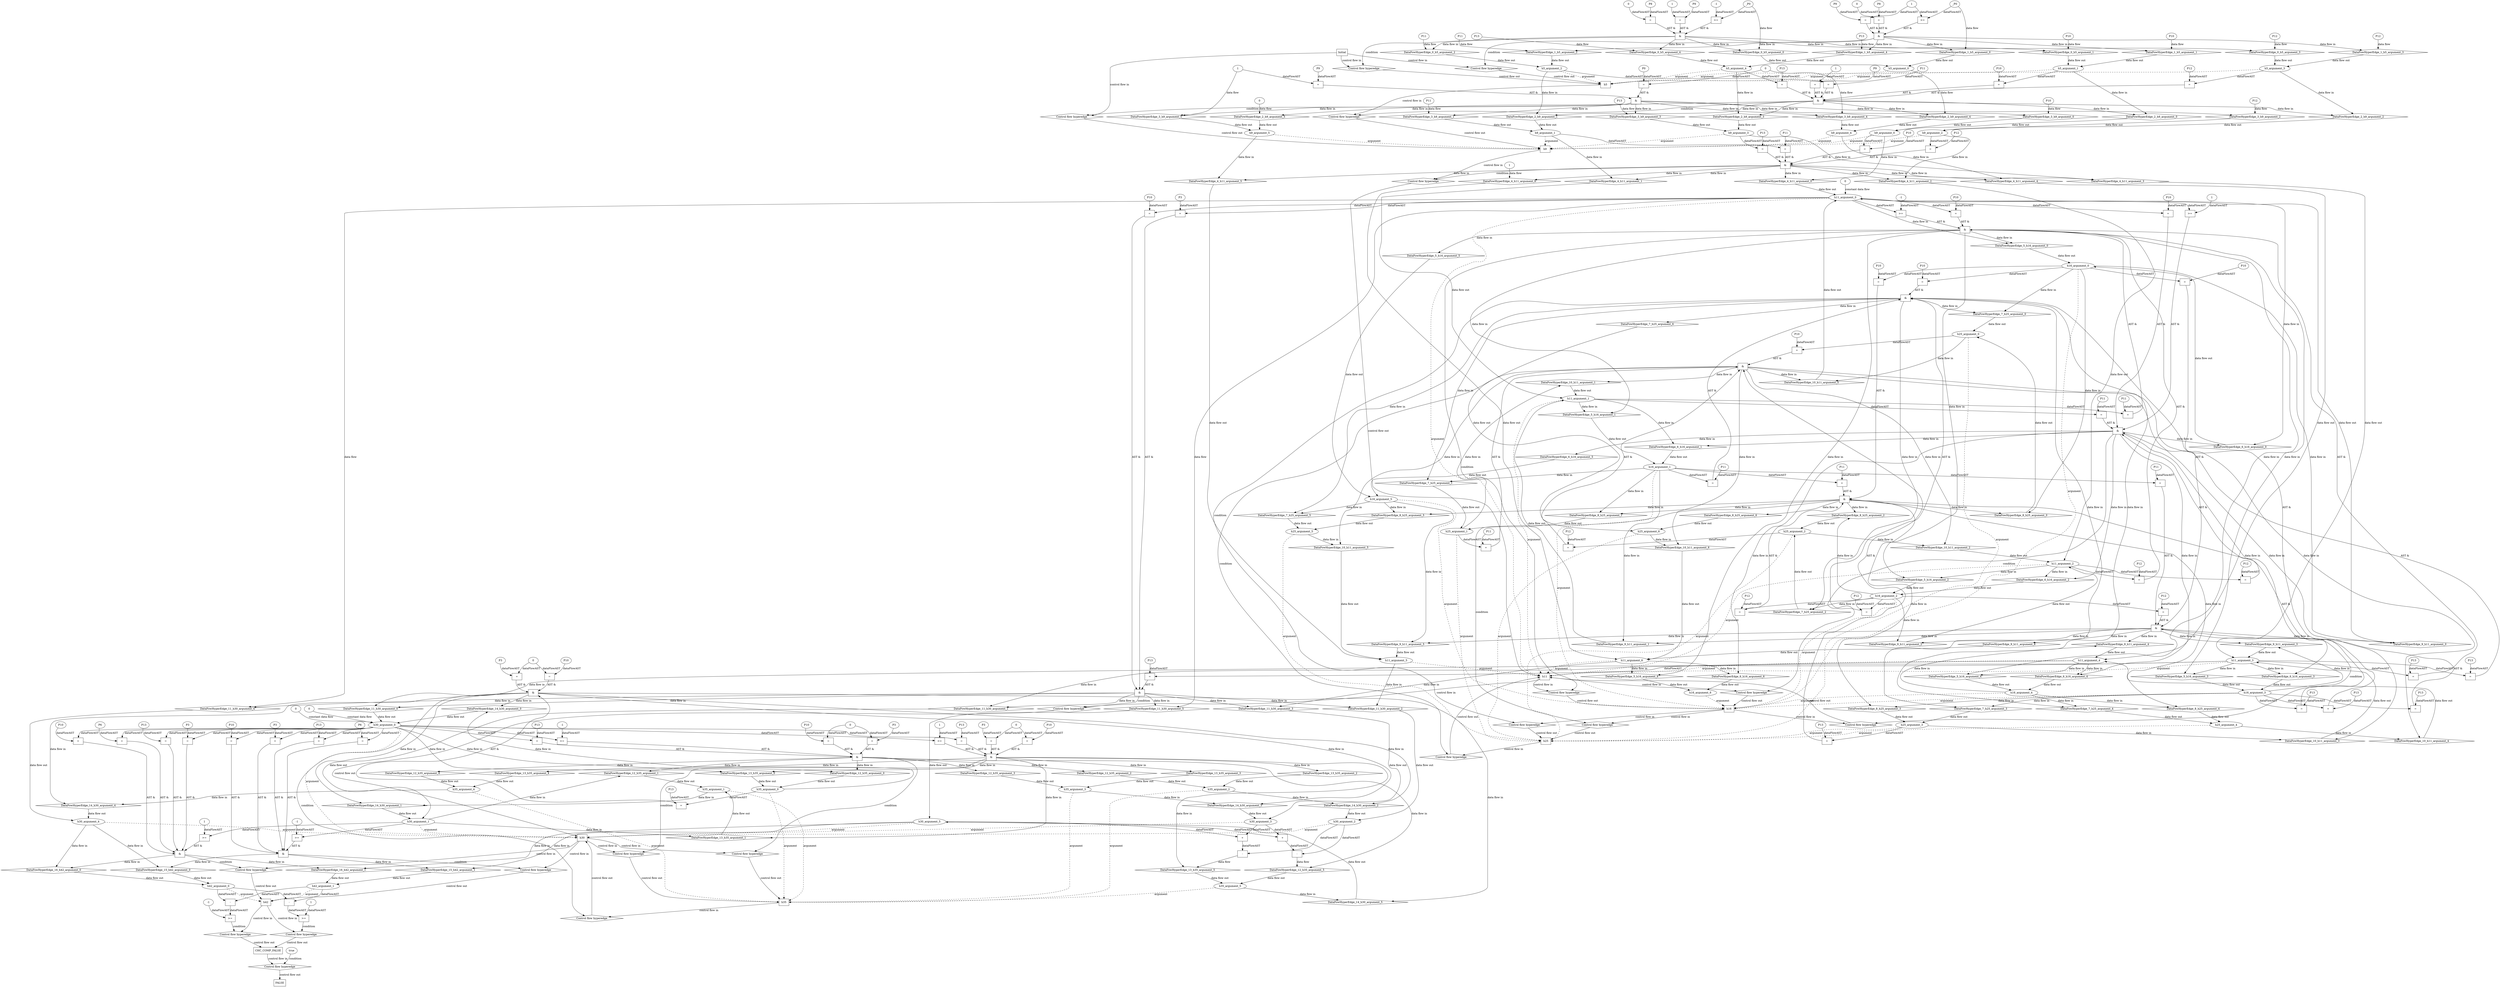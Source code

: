 digraph dag {
"CHC_COMP_FALSE" [label="CHC_COMP_FALSE" nodeName="CHC_COMP_FALSE" class=cfn  shape="rect"];
"h11" [label="h11" nodeName="h11" class=cfn  shape="rect"];
"h16" [label="h16" nodeName="h16" class=cfn  shape="rect"];
"h25" [label="h25" nodeName="h25" class=cfn  shape="rect"];
"h30" [label="h30" nodeName="h30" class=cfn  shape="rect"];
"h35" [label="h35" nodeName="h35" class=cfn  shape="rect"];
"h42" [label="h42" nodeName="h42" class=cfn  shape="rect"];
"h5" [label="h5" nodeName="h5" class=cfn  shape="rect"];
"h9" [label="h9" nodeName="h9" class=cfn  shape="rect"];
FALSE [label="FALSE" nodeName=FALSE class=cfn  shape="rect"];
Initial [label="Initial" nodeName=Initial class=cfn  shape="rect"];
ControlFowHyperEdge_0 [label="Control flow hyperedge" nodeName=ControlFowHyperEdge_0 class=controlFlowHyperEdge shape="diamond"];
"Initial" -> ControlFowHyperEdge_0 [label="control flow in"]
ControlFowHyperEdge_0 -> "h5" [label="control flow out"]
ControlFowHyperEdge_1 [label="Control flow hyperedge" nodeName=ControlFowHyperEdge_1 class=controlFlowHyperEdge shape="diamond"];
"Initial" -> ControlFowHyperEdge_1 [label="control flow in"]
ControlFowHyperEdge_1 -> "h5" [label="control flow out"]
ControlFowHyperEdge_2 [label="Control flow hyperedge" nodeName=ControlFowHyperEdge_2 class=controlFlowHyperEdge shape="diamond"];
"h5" -> ControlFowHyperEdge_2 [label="control flow in"]
ControlFowHyperEdge_2 -> "h9" [label="control flow out"]
ControlFowHyperEdge_3 [label="Control flow hyperedge" nodeName=ControlFowHyperEdge_3 class=controlFlowHyperEdge shape="diamond"];
"Initial" -> ControlFowHyperEdge_3 [label="control flow in"]
ControlFowHyperEdge_3 -> "h9" [label="control flow out"]
ControlFowHyperEdge_4 [label="Control flow hyperedge" nodeName=ControlFowHyperEdge_4 class=controlFlowHyperEdge shape="diamond"];
"h9" -> ControlFowHyperEdge_4 [label="control flow in"]
ControlFowHyperEdge_4 -> "h11" [label="control flow out"]
ControlFowHyperEdge_5 [label="Control flow hyperedge" nodeName=ControlFowHyperEdge_5 class=controlFlowHyperEdge shape="diamond"];
"h11" -> ControlFowHyperEdge_5 [label="control flow in"]
ControlFowHyperEdge_5 -> "h16" [label="control flow out"]
ControlFowHyperEdge_6 [label="Control flow hyperedge" nodeName=ControlFowHyperEdge_6 class=controlFlowHyperEdge shape="diamond"];
"h11" -> ControlFowHyperEdge_6 [label="control flow in"]
ControlFowHyperEdge_6 -> "h16" [label="control flow out"]
ControlFowHyperEdge_7 [label="Control flow hyperedge" nodeName=ControlFowHyperEdge_7 class=controlFlowHyperEdge shape="diamond"];
"h16" -> ControlFowHyperEdge_7 [label="control flow in"]
ControlFowHyperEdge_7 -> "h25" [label="control flow out"]
ControlFowHyperEdge_8 [label="Control flow hyperedge" nodeName=ControlFowHyperEdge_8 class=controlFlowHyperEdge shape="diamond"];
"h16" -> ControlFowHyperEdge_8 [label="control flow in"]
ControlFowHyperEdge_8 -> "h25" [label="control flow out"]
ControlFowHyperEdge_9 [label="Control flow hyperedge" nodeName=ControlFowHyperEdge_9 class=controlFlowHyperEdge shape="diamond"];
"h16" -> ControlFowHyperEdge_9 [label="control flow in"]
ControlFowHyperEdge_9 -> "h11" [label="control flow out"]
ControlFowHyperEdge_10 [label="Control flow hyperedge" nodeName=ControlFowHyperEdge_10 class=controlFlowHyperEdge shape="diamond"];
"h25" -> ControlFowHyperEdge_10 [label="control flow in"]
ControlFowHyperEdge_10 -> "h11" [label="control flow out"]
ControlFowHyperEdge_11 [label="Control flow hyperedge" nodeName=ControlFowHyperEdge_11 class=controlFlowHyperEdge shape="diamond"];
"h11" -> ControlFowHyperEdge_11 [label="control flow in"]
ControlFowHyperEdge_11 -> "h30" [label="control flow out"]
ControlFowHyperEdge_12 [label="Control flow hyperedge" nodeName=ControlFowHyperEdge_12 class=controlFlowHyperEdge shape="diamond"];
"h30" -> ControlFowHyperEdge_12 [label="control flow in"]
ControlFowHyperEdge_12 -> "h35" [label="control flow out"]
ControlFowHyperEdge_13 [label="Control flow hyperedge" nodeName=ControlFowHyperEdge_13 class=controlFlowHyperEdge shape="diamond"];
"h30" -> ControlFowHyperEdge_13 [label="control flow in"]
ControlFowHyperEdge_13 -> "h35" [label="control flow out"]
ControlFowHyperEdge_14 [label="Control flow hyperedge" nodeName=ControlFowHyperEdge_14 class=controlFlowHyperEdge shape="diamond"];
"h35" -> ControlFowHyperEdge_14 [label="control flow in"]
ControlFowHyperEdge_14 -> "h30" [label="control flow out"]
ControlFowHyperEdge_15 [label="Control flow hyperedge" nodeName=ControlFowHyperEdge_15 class=controlFlowHyperEdge shape="diamond"];
"h30" -> ControlFowHyperEdge_15 [label="control flow in"]
ControlFowHyperEdge_15 -> "h42" [label="control flow out"]
ControlFowHyperEdge_16 [label="Control flow hyperedge" nodeName=ControlFowHyperEdge_16 class=controlFlowHyperEdge shape="diamond"];
"h30" -> ControlFowHyperEdge_16 [label="control flow in"]
ControlFowHyperEdge_16 -> "h42" [label="control flow out"]
ControlFowHyperEdge_17 [label="Control flow hyperedge" nodeName=ControlFowHyperEdge_17 class=controlFlowHyperEdge shape="diamond"];
"h42" -> ControlFowHyperEdge_17 [label="control flow in"]
ControlFowHyperEdge_17 -> "CHC_COMP_FALSE" [label="control flow out"]
ControlFowHyperEdge_18 [label="Control flow hyperedge" nodeName=ControlFowHyperEdge_18 class=controlFlowHyperEdge shape="diamond"];
"h42" -> ControlFowHyperEdge_18 [label="control flow in"]
ControlFowHyperEdge_18 -> "CHC_COMP_FALSE" [label="control flow out"]
ControlFowHyperEdge_19 [label="Control flow hyperedge" nodeName=ControlFowHyperEdge_19 class=controlFlowHyperEdge shape="diamond"];
"CHC_COMP_FALSE" -> ControlFowHyperEdge_19 [label="control flow in"]
ControlFowHyperEdge_19 -> "FALSE" [label="control flow out"]
"h5_argument_0" [label="h5_argument_0" nodeName=argument0 class=argument  head="h5" shape="oval"];
"h5_argument_0" -> "h5"[label="argument" style="dashed"]
"h5_argument_1" [label="h5_argument_1" nodeName=argument1 class=argument  head="h5" shape="oval"];
"h5_argument_1" -> "h5"[label="argument" style="dashed"]
"h5_argument_2" [label="h5_argument_2" nodeName=argument2 class=argument  head="h5" shape="oval"];
"h5_argument_2" -> "h5"[label="argument" style="dashed"]
"h5_argument_3" [label="h5_argument_3" nodeName=argument3 class=argument  head="h5" shape="oval"];
"h5_argument_3" -> "h5"[label="argument" style="dashed"]
"h5_argument_4" [label="h5_argument_4" nodeName=argument4 class=argument  head="h5" shape="oval"];
"h5_argument_4" -> "h5"[label="argument" style="dashed"]
"h9_argument_0" [label="h9_argument_0" nodeName=argument0 class=argument  head="h9" shape="oval"];
"h9_argument_0" -> "h9"[label="argument" style="dashed"]
"h9_argument_1" [label="h9_argument_1" nodeName=argument1 class=argument  head="h9" shape="oval"];
"h9_argument_1" -> "h9"[label="argument" style="dashed"]
"h9_argument_2" [label="h9_argument_2" nodeName=argument2 class=argument  head="h9" shape="oval"];
"h9_argument_2" -> "h9"[label="argument" style="dashed"]
"h9_argument_3" [label="h9_argument_3" nodeName=argument3 class=argument  head="h9" shape="oval"];
"h9_argument_3" -> "h9"[label="argument" style="dashed"]
"h9_argument_4" [label="h9_argument_4" nodeName=argument4 class=argument  head="h9" shape="oval"];
"h9_argument_4" -> "h9"[label="argument" style="dashed"]
"h9_argument_5" [label="h9_argument_5" nodeName=argument5 class=argument  head="h9" shape="oval"];
"h9_argument_5" -> "h9"[label="argument" style="dashed"]
"h11_argument_0" [label="h11_argument_0" nodeName=argument0 class=argument  head="h11" shape="oval"];
"h11_argument_0" -> "h11"[label="argument" style="dashed"]
"h11_argument_1" [label="h11_argument_1" nodeName=argument1 class=argument  head="h11" shape="oval"];
"h11_argument_1" -> "h11"[label="argument" style="dashed"]
"h11_argument_2" [label="h11_argument_2" nodeName=argument2 class=argument  head="h11" shape="oval"];
"h11_argument_2" -> "h11"[label="argument" style="dashed"]
"h11_argument_3" [label="h11_argument_3" nodeName=argument3 class=argument  head="h11" shape="oval"];
"h11_argument_3" -> "h11"[label="argument" style="dashed"]
"h11_argument_4" [label="h11_argument_4" nodeName=argument4 class=argument  head="h11" shape="oval"];
"h11_argument_4" -> "h11"[label="argument" style="dashed"]
"h11_argument_5" [label="h11_argument_5" nodeName=argument5 class=argument  head="h11" shape="oval"];
"h11_argument_5" -> "h11"[label="argument" style="dashed"]
"h11_argument_6" [label="h11_argument_6" nodeName=argument6 class=argument  head="h11" shape="oval"];
"h11_argument_6" -> "h11"[label="argument" style="dashed"]
"h16_argument_0" [label="h16_argument_0" nodeName=argument0 class=argument  head="h16" shape="oval"];
"h16_argument_0" -> "h16"[label="argument" style="dashed"]
"h16_argument_1" [label="h16_argument_1" nodeName=argument1 class=argument  head="h16" shape="oval"];
"h16_argument_1" -> "h16"[label="argument" style="dashed"]
"h16_argument_2" [label="h16_argument_2" nodeName=argument2 class=argument  head="h16" shape="oval"];
"h16_argument_2" -> "h16"[label="argument" style="dashed"]
"h16_argument_3" [label="h16_argument_3" nodeName=argument3 class=argument  head="h16" shape="oval"];
"h16_argument_3" -> "h16"[label="argument" style="dashed"]
"h16_argument_4" [label="h16_argument_4" nodeName=argument4 class=argument  head="h16" shape="oval"];
"h16_argument_4" -> "h16"[label="argument" style="dashed"]
"h16_argument_5" [label="h16_argument_5" nodeName=argument5 class=argument  head="h16" shape="oval"];
"h16_argument_5" -> "h16"[label="argument" style="dashed"]
"h16_argument_6" [label="h16_argument_6" nodeName=argument6 class=argument  head="h16" shape="oval"];
"h16_argument_6" -> "h16"[label="argument" style="dashed"]
"h25_argument_0" [label="h25_argument_0" nodeName=argument0 class=argument  head="h25" shape="oval"];
"h25_argument_0" -> "h25"[label="argument" style="dashed"]
"h25_argument_1" [label="h25_argument_1" nodeName=argument1 class=argument  head="h25" shape="oval"];
"h25_argument_1" -> "h25"[label="argument" style="dashed"]
"h25_argument_2" [label="h25_argument_2" nodeName=argument2 class=argument  head="h25" shape="oval"];
"h25_argument_2" -> "h25"[label="argument" style="dashed"]
"h25_argument_3" [label="h25_argument_3" nodeName=argument3 class=argument  head="h25" shape="oval"];
"h25_argument_3" -> "h25"[label="argument" style="dashed"]
"h25_argument_4" [label="h25_argument_4" nodeName=argument4 class=argument  head="h25" shape="oval"];
"h25_argument_4" -> "h25"[label="argument" style="dashed"]
"h25_argument_5" [label="h25_argument_5" nodeName=argument5 class=argument  head="h25" shape="oval"];
"h25_argument_5" -> "h25"[label="argument" style="dashed"]
"h25_argument_6" [label="h25_argument_6" nodeName=argument6 class=argument  head="h25" shape="oval"];
"h25_argument_6" -> "h25"[label="argument" style="dashed"]
"h30_argument_0" [label="h30_argument_0" nodeName=argument0 class=argument  head="h30" shape="oval"];
"h30_argument_0" -> "h30"[label="argument" style="dashed"]
"h30_argument_1" [label="h30_argument_1" nodeName=argument1 class=argument  head="h30" shape="oval"];
"h30_argument_1" -> "h30"[label="argument" style="dashed"]
"h30_argument_2" [label="h30_argument_2" nodeName=argument2 class=argument  head="h30" shape="oval"];
"h30_argument_2" -> "h30"[label="argument" style="dashed"]
"h30_argument_3" [label="h30_argument_3" nodeName=argument3 class=argument  head="h30" shape="oval"];
"h30_argument_3" -> "h30"[label="argument" style="dashed"]
"h30_argument_4" [label="h30_argument_4" nodeName=argument4 class=argument  head="h30" shape="oval"];
"h30_argument_4" -> "h30"[label="argument" style="dashed"]
"h30_argument_5" [label="h30_argument_5" nodeName=argument5 class=argument  head="h30" shape="oval"];
"h30_argument_5" -> "h30"[label="argument" style="dashed"]
"h35_argument_0" [label="h35_argument_0" nodeName=argument0 class=argument  head="h35" shape="oval"];
"h35_argument_0" -> "h35"[label="argument" style="dashed"]
"h35_argument_1" [label="h35_argument_1" nodeName=argument1 class=argument  head="h35" shape="oval"];
"h35_argument_1" -> "h35"[label="argument" style="dashed"]
"h35_argument_2" [label="h35_argument_2" nodeName=argument2 class=argument  head="h35" shape="oval"];
"h35_argument_2" -> "h35"[label="argument" style="dashed"]
"h35_argument_3" [label="h35_argument_3" nodeName=argument3 class=argument  head="h35" shape="oval"];
"h35_argument_3" -> "h35"[label="argument" style="dashed"]
"h35_argument_4" [label="h35_argument_4" nodeName=argument4 class=argument  head="h35" shape="oval"];
"h35_argument_4" -> "h35"[label="argument" style="dashed"]
"h35_argument_5" [label="h35_argument_5" nodeName=argument5 class=argument  head="h35" shape="oval"];
"h35_argument_5" -> "h35"[label="argument" style="dashed"]
"h42_argument_0" [label="h42_argument_0" nodeName=argument0 class=argument  head="h42" shape="oval"];
"h42_argument_0" -> "h42"[label="argument" style="dashed"]
"h42_argument_1" [label="h42_argument_1" nodeName=argument1 class=argument  head="h42" shape="oval"];
"h42_argument_1" -> "h42"[label="argument" style="dashed"]

"xxxh5___Initial_0xxx_and" [label="&" nodeName="xxxh5___Initial_0xxx_and" class=Operator shape="rect"];
"xxxh5___Initial_0xxxguard_0_node_0" [label=">=" nodeName="xxxh5___Initial_0xxxguard_0_node_0" class=Operator  shape="rect"];
"xxxh5___Initial_0xxxguard_0_node_1" [label="-1" nodeName="xxxh5___Initial_0xxxguard_0_node_1" class=Literal ];
"xxxh5___Initial_0xxxguard_0_node_1" -> "xxxh5___Initial_0xxxguard_0_node_0"[label="dataFlowAST"]
"xxxh5___Initial_0xxxdataFlow2_node_0" -> "xxxh5___Initial_0xxxguard_0_node_0"[label="dataFlowAST"]

"xxxh5___Initial_0xxxguard_0_node_0" -> "xxxh5___Initial_0xxx_and" [label="AST &"];
"xxxh5___Initial_0xxxguard1_node_0" [label="=" nodeName="xxxh5___Initial_0xxxguard1_node_0" class=Operator  shape="rect"];
"xxxh5___Initial_0xxxguard1_node_1" [label="P8" nodeName="xxxh5___Initial_0xxxguard1_node_1" class=Constant ];
"xxxh5___Initial_0xxxguard1_node_2" [label="0" nodeName="xxxh5___Initial_0xxxguard1_node_2" class=Literal ];
"xxxh5___Initial_0xxxguard1_node_1" -> "xxxh5___Initial_0xxxguard1_node_0"[label="dataFlowAST"]
"xxxh5___Initial_0xxxguard1_node_2" -> "xxxh5___Initial_0xxxguard1_node_0"[label="dataFlowAST"]

"xxxh5___Initial_0xxxguard1_node_0" -> "xxxh5___Initial_0xxx_and" [label="AST &"];
"xxxh5___Initial_0xxxguard2_node_0" [label="=" nodeName="xxxh5___Initial_0xxxguard2_node_0" class=Operator  shape="rect"];
"xxxh5___Initial_0xxxguard2_node_1" [label="P9" nodeName="xxxh5___Initial_0xxxguard2_node_1" class=Constant ];
"xxxh5___Initial_0xxxguard2_node_2" [label="1" nodeName="xxxh5___Initial_0xxxguard2_node_2" class=Literal ];
"xxxh5___Initial_0xxxguard2_node_1" -> "xxxh5___Initial_0xxxguard2_node_0"[label="dataFlowAST"]
"xxxh5___Initial_0xxxguard2_node_2" -> "xxxh5___Initial_0xxxguard2_node_0"[label="dataFlowAST"]

"xxxh5___Initial_0xxxguard2_node_0" -> "xxxh5___Initial_0xxx_and" [label="AST &"];
"xxxh5___Initial_0xxx_and" -> "ControlFowHyperEdge_0" [label="condition"];
"xxxh5___Initial_0xxxdataFlow_0_node_0" [label="P12" nodeName="xxxh5___Initial_0xxxdataFlow_0_node_0" class=Constant ];

"xxxh5___Initial_0xxxdataFlow_0_node_0" -> "DataFowHyperEdge_0_h5_argument_3" [label="data flow"];
"xxxh5___Initial_0xxxdataFlow1_node_0" [label="P10" nodeName="xxxh5___Initial_0xxxdataFlow1_node_0" class=Constant ];

"xxxh5___Initial_0xxxdataFlow1_node_0" -> "DataFowHyperEdge_0_h5_argument_1" [label="data flow"];
"xxxh5___Initial_0xxxdataFlow2_node_0" [label="_P0" nodeName="xxxh5___Initial_0xxxdataFlow2_node_0" class=Constant ];

"xxxh5___Initial_0xxxdataFlow2_node_0" -> "DataFowHyperEdge_0_h5_argument_0" [label="data flow"];
"xxxh5___Initial_0xxxdataFlow3_node_0" [label="P13" nodeName="xxxh5___Initial_0xxxdataFlow3_node_0" class=Constant ];

"xxxh5___Initial_0xxxdataFlow3_node_0" -> "DataFowHyperEdge_0_h5_argument_4" [label="data flow"];
"xxxh5___Initial_0xxxdataFlow4_node_0" [label="P11" nodeName="xxxh5___Initial_0xxxdataFlow4_node_0" class=Constant ];

"xxxh5___Initial_0xxxdataFlow4_node_0" -> "DataFowHyperEdge_0_h5_argument_2" [label="data flow"];
"xxxh5___Initial_1xxx_and" [label="&" nodeName="xxxh5___Initial_1xxx_and" class=Operator shape="rect"];
"xxxh5___Initial_1xxxguard_0_node_0" [label=">=" nodeName="xxxh5___Initial_1xxxguard_0_node_0" class=Operator  shape="rect"];
"xxxh5___Initial_1xxxguard_0_node_2" [label="1" nodeName="xxxh5___Initial_1xxxguard_0_node_2" class=Literal ];
"xxxh5___Initial_1xxxdataFlow2_node_0" -> "xxxh5___Initial_1xxxguard_0_node_0"[label="dataFlowAST"]
"xxxh5___Initial_1xxxguard_0_node_2" -> "xxxh5___Initial_1xxxguard_0_node_0"[label="dataFlowAST"]

"xxxh5___Initial_1xxxguard_0_node_0" -> "xxxh5___Initial_1xxx_and" [label="AST &"];
"xxxh5___Initial_1xxxguard1_node_0" [label="=" nodeName="xxxh5___Initial_1xxxguard1_node_0" class=Operator  shape="rect"];
"xxxh5___Initial_1xxxguard1_node_1" [label="P8" nodeName="xxxh5___Initial_1xxxguard1_node_1" class=Constant ];
"xxxh5___Initial_1xxxguard1_node_2" [label="0" nodeName="xxxh5___Initial_1xxxguard1_node_2" class=Literal ];
"xxxh5___Initial_1xxxguard1_node_1" -> "xxxh5___Initial_1xxxguard1_node_0"[label="dataFlowAST"]
"xxxh5___Initial_1xxxguard1_node_2" -> "xxxh5___Initial_1xxxguard1_node_0"[label="dataFlowAST"]

"xxxh5___Initial_1xxxguard1_node_0" -> "xxxh5___Initial_1xxx_and" [label="AST &"];
"xxxh5___Initial_1xxxguard2_node_0" [label="=" nodeName="xxxh5___Initial_1xxxguard2_node_0" class=Operator  shape="rect"];
"xxxh5___Initial_1xxxguard2_node_1" [label="P9" nodeName="xxxh5___Initial_1xxxguard2_node_1" class=Constant ];
"xxxh5___Initial_1xxxguard2_node_1" -> "xxxh5___Initial_1xxxguard2_node_0"[label="dataFlowAST"]
"xxxh5___Initial_1xxxguard_0_node_2" -> "xxxh5___Initial_1xxxguard2_node_0"[label="dataFlowAST"]

"xxxh5___Initial_1xxxguard2_node_0" -> "xxxh5___Initial_1xxx_and" [label="AST &"];
"xxxh5___Initial_1xxx_and" -> "ControlFowHyperEdge_1" [label="condition"];
"xxxh5___Initial_1xxxdataFlow_0_node_0" [label="P12" nodeName="xxxh5___Initial_1xxxdataFlow_0_node_0" class=Constant ];

"xxxh5___Initial_1xxxdataFlow_0_node_0" -> "DataFowHyperEdge_1_h5_argument_3" [label="data flow"];
"xxxh5___Initial_1xxxdataFlow1_node_0" [label="P10" nodeName="xxxh5___Initial_1xxxdataFlow1_node_0" class=Constant ];

"xxxh5___Initial_1xxxdataFlow1_node_0" -> "DataFowHyperEdge_1_h5_argument_1" [label="data flow"];
"xxxh5___Initial_1xxxdataFlow2_node_0" [label="_P0" nodeName="xxxh5___Initial_1xxxdataFlow2_node_0" class=Constant ];

"xxxh5___Initial_1xxxdataFlow2_node_0" -> "DataFowHyperEdge_1_h5_argument_0" [label="data flow"];
"xxxh5___Initial_1xxxdataFlow3_node_0" [label="P13" nodeName="xxxh5___Initial_1xxxdataFlow3_node_0" class=Constant ];

"xxxh5___Initial_1xxxdataFlow3_node_0" -> "DataFowHyperEdge_1_h5_argument_4" [label="data flow"];
"xxxh5___Initial_1xxxdataFlow4_node_0" [label="P11" nodeName="xxxh5___Initial_1xxxdataFlow4_node_0" class=Constant ];

"xxxh5___Initial_1xxxdataFlow4_node_0" -> "DataFowHyperEdge_1_h5_argument_2" [label="data flow"];
"xxxh9___h5_2xxx_and" [label="&" nodeName="xxxh9___h5_2xxx_and" class=Operator shape="rect"];
"xxxh9___h5_2xxxguard1_node_0" [label="=" nodeName="xxxh9___h5_2xxxguard1_node_0" class=Operator  shape="rect"];
"xxxh9___h5_2xxxguard1_node_1" [label="P13" nodeName="xxxh9___h5_2xxxguard1_node_1" class=Constant ];
"xxxh9___h5_2xxxguard1_node_1" -> "xxxh9___h5_2xxxguard1_node_0"[label="dataFlowAST"]
"h5_argument_4" -> "xxxh9___h5_2xxxguard1_node_0"[label="dataFlowAST"]

"xxxh9___h5_2xxxguard1_node_0" -> "xxxh9___h5_2xxx_and" [label="AST &"];
"xxxh9___h5_2xxxguard4_node_0" [label="=" nodeName="xxxh9___h5_2xxxguard4_node_0" class=Operator  shape="rect"];
"xxxh9___h5_2xxxguard4_node_1" [label="P12" nodeName="xxxh9___h5_2xxxguard4_node_1" class=Constant ];
"xxxh9___h5_2xxxguard4_node_1" -> "xxxh9___h5_2xxxguard4_node_0"[label="dataFlowAST"]
"h5_argument_3" -> "xxxh9___h5_2xxxguard4_node_0"[label="dataFlowAST"]

"xxxh9___h5_2xxxguard4_node_0" -> "xxxh9___h5_2xxx_and" [label="AST &"];
"xxxh9___h5_2xxxguard2_node_0" [label="=" nodeName="xxxh9___h5_2xxxguard2_node_0" class=Operator  shape="rect"];
"xxxh9___h5_2xxxguard2_node_1" [label="P10" nodeName="xxxh9___h5_2xxxguard2_node_1" class=Constant ];
"xxxh9___h5_2xxxguard2_node_1" -> "xxxh9___h5_2xxxguard2_node_0"[label="dataFlowAST"]
"h5_argument_1" -> "xxxh9___h5_2xxxguard2_node_0"[label="dataFlowAST"]

"xxxh9___h5_2xxxguard2_node_0" -> "xxxh9___h5_2xxx_and" [label="AST &"];
"xxxh9___h5_2xxxguard_0_node_0" [label="=" nodeName="xxxh9___h5_2xxxguard_0_node_0" class=Operator  shape="rect"];
"xxxh9___h5_2xxxguard_0_node_1" [label="P9" nodeName="xxxh9___h5_2xxxguard_0_node_1" class=Constant ];
"xxxh9___h5_2xxxguard_0_node_2" [label="1" nodeName="xxxh9___h5_2xxxguard_0_node_2" class=Literal ];
"xxxh9___h5_2xxxguard_0_node_1" -> "xxxh9___h5_2xxxguard_0_node_0"[label="dataFlowAST"]
"xxxh9___h5_2xxxguard_0_node_2" -> "xxxh9___h5_2xxxguard_0_node_0"[label="dataFlowAST"]

"xxxh9___h5_2xxxguard_0_node_0" -> "xxxh9___h5_2xxx_and" [label="AST &"];
"xxxh9___h5_2xxxguard3_node_0" [label="=" nodeName="xxxh9___h5_2xxxguard3_node_0" class=Operator  shape="rect"];
"xxxh9___h5_2xxxguard3_node_1" [label="P11" nodeName="xxxh9___h5_2xxxguard3_node_1" class=Constant ];
"xxxh9___h5_2xxxguard3_node_1" -> "xxxh9___h5_2xxxguard3_node_0"[label="dataFlowAST"]
"h5_argument_2" -> "xxxh9___h5_2xxxguard3_node_0"[label="dataFlowAST"]

"xxxh9___h5_2xxxguard3_node_0" -> "xxxh9___h5_2xxx_and" [label="AST &"];
"xxxh9___h5_2xxx_and" -> "ControlFowHyperEdge_2" [label="condition"];

"h5_argument_0" -> "DataFowHyperEdge_2_h9_argument_4" [label="data flow"];
"xxxh9___h5_2xxxdataFlow1_node_0" [label="0" nodeName="xxxh9___h5_2xxxdataFlow1_node_0" class=Literal ];

"xxxh9___h5_2xxxdataFlow1_node_0" -> "DataFowHyperEdge_2_h9_argument_5" [label="data flow"];
"xxxh9___Initial_3xxx_and" [label="&" nodeName="xxxh9___Initial_3xxx_and" class=Operator shape="rect"];
"xxxh9___Initial_3xxxguard_0_node_0" [label="=" nodeName="xxxh9___Initial_3xxxguard_0_node_0" class=Operator  shape="rect"];
"xxxh9___Initial_3xxxguard_0_node_1" [label="P9" nodeName="xxxh9___Initial_3xxxguard_0_node_1" class=Constant ];
"xxxh9___Initial_3xxxguard_0_node_1" -> "xxxh9___Initial_3xxxguard_0_node_0"[label="dataFlowAST"]
"xxxh9___Initial_3xxxdataFlow1_node_0" -> "xxxh9___Initial_3xxxguard_0_node_0"[label="dataFlowAST"]

"xxxh9___Initial_3xxxguard_0_node_0" -> "xxxh9___Initial_3xxx_and" [label="AST &"];
"xxxh9___Initial_3xxxguard1_node_0" [label="=" nodeName="xxxh9___Initial_3xxxguard1_node_0" class=Operator  shape="rect"];
"xxxh9___Initial_3xxxguard1_node_2" [label="P0" nodeName="xxxh9___Initial_3xxxguard1_node_2" class=Constant ];
"xxxh9___Initial_3xxxdataFlow5_node_0" -> "xxxh9___Initial_3xxxguard1_node_0"[label="dataFlowAST"]
"xxxh9___Initial_3xxxguard1_node_2" -> "xxxh9___Initial_3xxxguard1_node_0"[label="dataFlowAST"]

"xxxh9___Initial_3xxxguard1_node_0" -> "xxxh9___Initial_3xxx_and" [label="AST &"];
"xxxh9___Initial_3xxx_and" -> "ControlFowHyperEdge_3" [label="condition"];
"xxxh9___Initial_3xxxdataFlow_0_node_0" [label="P13" nodeName="xxxh9___Initial_3xxxdataFlow_0_node_0" class=Constant ];

"xxxh9___Initial_3xxxdataFlow_0_node_0" -> "DataFowHyperEdge_3_h9_argument_3" [label="data flow"];
"xxxh9___Initial_3xxxdataFlow1_node_0" [label="1" nodeName="xxxh9___Initial_3xxxdataFlow1_node_0" class=Literal ];

"xxxh9___Initial_3xxxdataFlow1_node_0" -> "DataFowHyperEdge_3_h9_argument_5" [label="data flow"];
"xxxh9___Initial_3xxxdataFlow2_node_0" [label="P12" nodeName="xxxh9___Initial_3xxxdataFlow2_node_0" class=Constant ];

"xxxh9___Initial_3xxxdataFlow2_node_0" -> "DataFowHyperEdge_3_h9_argument_2" [label="data flow"];
"xxxh9___Initial_3xxxdataFlow3_node_0" [label="P11" nodeName="xxxh9___Initial_3xxxdataFlow3_node_0" class=Constant ];

"xxxh9___Initial_3xxxdataFlow3_node_0" -> "DataFowHyperEdge_3_h9_argument_1" [label="data flow"];
"xxxh9___Initial_3xxxdataFlow4_node_0" [label="P10" nodeName="xxxh9___Initial_3xxxdataFlow4_node_0" class=Constant ];

"xxxh9___Initial_3xxxdataFlow4_node_0" -> "DataFowHyperEdge_3_h9_argument_0" [label="data flow"];
"xxxh9___Initial_3xxxdataFlow5_node_0" [label="0" nodeName="xxxh9___Initial_3xxxdataFlow5_node_0" class=Literal ];

"xxxh9___Initial_3xxxdataFlow5_node_0" -> "DataFowHyperEdge_3_h9_argument_4" [label="data flow"];
"xxxh11___h9_4xxx_and" [label="&" nodeName="xxxh11___h9_4xxx_and" class=Operator shape="rect"];
"xxxh11___h9_4xxxguard_0_node_0" [label="=" nodeName="xxxh11___h9_4xxxguard_0_node_0" class=Operator  shape="rect"];
"xxxh11___h9_4xxxguard_0_node_1" [label="P10" nodeName="xxxh11___h9_4xxxguard_0_node_1" class=Constant ];
"xxxh11___h9_4xxxguard_0_node_1" -> "xxxh11___h9_4xxxguard_0_node_0"[label="dataFlowAST"]
"h9_argument_0" -> "xxxh11___h9_4xxxguard_0_node_0"[label="dataFlowAST"]

"xxxh11___h9_4xxxguard_0_node_0" -> "xxxh11___h9_4xxx_and" [label="AST &"];
"xxxh11___h9_4xxxguard1_node_0" [label="=" nodeName="xxxh11___h9_4xxxguard1_node_0" class=Operator  shape="rect"];
"xxxh11___h9_4xxxguard1_node_1" [label="P11" nodeName="xxxh11___h9_4xxxguard1_node_1" class=Constant ];
"xxxh11___h9_4xxxguard1_node_1" -> "xxxh11___h9_4xxxguard1_node_0"[label="dataFlowAST"]
"h9_argument_1" -> "xxxh11___h9_4xxxguard1_node_0"[label="dataFlowAST"]

"xxxh11___h9_4xxxguard1_node_0" -> "xxxh11___h9_4xxx_and" [label="AST &"];
"xxxh11___h9_4xxxguard2_node_0" [label="=" nodeName="xxxh11___h9_4xxxguard2_node_0" class=Operator  shape="rect"];
"xxxh11___h9_4xxxguard2_node_1" [label="P12" nodeName="xxxh11___h9_4xxxguard2_node_1" class=Constant ];
"xxxh11___h9_4xxxguard2_node_1" -> "xxxh11___h9_4xxxguard2_node_0"[label="dataFlowAST"]
"h9_argument_2" -> "xxxh11___h9_4xxxguard2_node_0"[label="dataFlowAST"]

"xxxh11___h9_4xxxguard2_node_0" -> "xxxh11___h9_4xxx_and" [label="AST &"];
"xxxh11___h9_4xxxguard3_node_0" [label="=" nodeName="xxxh11___h9_4xxxguard3_node_0" class=Operator  shape="rect"];
"xxxh11___h9_4xxxguard3_node_1" [label="P13" nodeName="xxxh11___h9_4xxxguard3_node_1" class=Constant ];
"xxxh11___h9_4xxxguard3_node_1" -> "xxxh11___h9_4xxxguard3_node_0"[label="dataFlowAST"]
"h9_argument_3" -> "xxxh11___h9_4xxxguard3_node_0"[label="dataFlowAST"]

"xxxh11___h9_4xxxguard3_node_0" -> "xxxh11___h9_4xxx_and" [label="AST &"];
"xxxh11___h9_4xxx_and" -> "ControlFowHyperEdge_4" [label="condition"];
"xxxh11___h9_4xxxdataFlow_0_node_0" [label="1" nodeName="xxxh11___h9_4xxxdataFlow_0_node_0" class=Literal ];

"xxxh11___h9_4xxxdataFlow_0_node_0" -> "DataFowHyperEdge_4_h11_argument_6" [label="data flow"];
"xxxh16___h11_5xxx_and" [label="&" nodeName="xxxh16___h11_5xxx_and" class=Operator shape="rect"];
"xxxh16___h11_5xxxguard4_node_0" [label="=" nodeName="xxxh16___h11_5xxxguard4_node_0" class=Operator  shape="rect"];
"xxxh16___h11_5xxxguard4_node_1" [label="P11" nodeName="xxxh16___h11_5xxxguard4_node_1" class=Constant ];
"xxxh16___h11_5xxxguard4_node_1" -> "xxxh16___h11_5xxxguard4_node_0"[label="dataFlowAST"]
"h11_argument_1" -> "xxxh16___h11_5xxxguard4_node_0"[label="dataFlowAST"]

"xxxh16___h11_5xxxguard4_node_0" -> "xxxh16___h11_5xxx_and" [label="AST &"];
"xxxh16___h11_5xxxguard3_node_0" [label="=" nodeName="xxxh16___h11_5xxxguard3_node_0" class=Operator  shape="rect"];
"xxxh16___h11_5xxxguard3_node_1" [label="P10" nodeName="xxxh16___h11_5xxxguard3_node_1" class=Constant ];
"xxxh16___h11_5xxxguard3_node_1" -> "xxxh16___h11_5xxxguard3_node_0"[label="dataFlowAST"]
"h11_argument_0" -> "xxxh16___h11_5xxxguard3_node_0"[label="dataFlowAST"]

"xxxh16___h11_5xxxguard3_node_0" -> "xxxh16___h11_5xxx_and" [label="AST &"];
"xxxh16___h11_5xxxguard2_node_0" [label=">=" nodeName="xxxh16___h11_5xxxguard2_node_0" class=Operator  shape="rect"];
"xxxh16___h11_5xxxguard2_node_1" [label="-1" nodeName="xxxh16___h11_5xxxguard2_node_1" class=Literal ];
"xxxh16___h11_5xxxguard2_node_1" -> "xxxh16___h11_5xxxguard2_node_0"[label="dataFlowAST"]
"h11_argument_0" -> "xxxh16___h11_5xxxguard2_node_0"[label="dataFlowAST"]

"xxxh16___h11_5xxxguard2_node_0" -> "xxxh16___h11_5xxx_and" [label="AST &"];
"xxxh16___h11_5xxxguard1_node_0" [label="=" nodeName="xxxh16___h11_5xxxguard1_node_0" class=Operator  shape="rect"];
"xxxh16___h11_5xxxguard1_node_1" [label="P12" nodeName="xxxh16___h11_5xxxguard1_node_1" class=Constant ];
"xxxh16___h11_5xxxguard1_node_1" -> "xxxh16___h11_5xxxguard1_node_0"[label="dataFlowAST"]
"h11_argument_2" -> "xxxh16___h11_5xxxguard1_node_0"[label="dataFlowAST"]

"xxxh16___h11_5xxxguard1_node_0" -> "xxxh16___h11_5xxx_and" [label="AST &"];
"xxxh16___h11_5xxxguard_0_node_0" [label="=" nodeName="xxxh16___h11_5xxxguard_0_node_0" class=Operator  shape="rect"];
"xxxh16___h11_5xxxguard_0_node_1" [label="P13" nodeName="xxxh16___h11_5xxxguard_0_node_1" class=Constant ];
"xxxh16___h11_5xxxguard_0_node_1" -> "xxxh16___h11_5xxxguard_0_node_0"[label="dataFlowAST"]
"h11_argument_3" -> "xxxh16___h11_5xxxguard_0_node_0"[label="dataFlowAST"]

"xxxh16___h11_5xxxguard_0_node_0" -> "xxxh16___h11_5xxx_and" [label="AST &"];
"xxxh16___h11_5xxx_and" -> "ControlFowHyperEdge_5" [label="condition"];
"xxxh16___h11_6xxx_and" [label="&" nodeName="xxxh16___h11_6xxx_and" class=Operator shape="rect"];
"xxxh16___h11_6xxxguard2_node_0" [label=">=" nodeName="xxxh16___h11_6xxxguard2_node_0" class=Operator  shape="rect"];
"xxxh16___h11_6xxxguard2_node_2" [label="1" nodeName="xxxh16___h11_6xxxguard2_node_2" class=Literal ];
"h11_argument_0" -> "xxxh16___h11_6xxxguard2_node_0"[label="dataFlowAST"]
"xxxh16___h11_6xxxguard2_node_2" -> "xxxh16___h11_6xxxguard2_node_0"[label="dataFlowAST"]

"xxxh16___h11_6xxxguard2_node_0" -> "xxxh16___h11_6xxx_and" [label="AST &"];
"xxxh16___h11_6xxxguard3_node_0" [label="=" nodeName="xxxh16___h11_6xxxguard3_node_0" class=Operator  shape="rect"];
"xxxh16___h11_6xxxguard3_node_1" [label="P10" nodeName="xxxh16___h11_6xxxguard3_node_1" class=Constant ];
"xxxh16___h11_6xxxguard3_node_1" -> "xxxh16___h11_6xxxguard3_node_0"[label="dataFlowAST"]
"h11_argument_0" -> "xxxh16___h11_6xxxguard3_node_0"[label="dataFlowAST"]

"xxxh16___h11_6xxxguard3_node_0" -> "xxxh16___h11_6xxx_and" [label="AST &"];
"xxxh16___h11_6xxxguard_0_node_0" [label="=" nodeName="xxxh16___h11_6xxxguard_0_node_0" class=Operator  shape="rect"];
"xxxh16___h11_6xxxguard_0_node_1" [label="P13" nodeName="xxxh16___h11_6xxxguard_0_node_1" class=Constant ];
"xxxh16___h11_6xxxguard_0_node_1" -> "xxxh16___h11_6xxxguard_0_node_0"[label="dataFlowAST"]
"h11_argument_3" -> "xxxh16___h11_6xxxguard_0_node_0"[label="dataFlowAST"]

"xxxh16___h11_6xxxguard_0_node_0" -> "xxxh16___h11_6xxx_and" [label="AST &"];
"xxxh16___h11_6xxxguard4_node_0" [label="=" nodeName="xxxh16___h11_6xxxguard4_node_0" class=Operator  shape="rect"];
"xxxh16___h11_6xxxguard4_node_1" [label="P11" nodeName="xxxh16___h11_6xxxguard4_node_1" class=Constant ];
"xxxh16___h11_6xxxguard4_node_1" -> "xxxh16___h11_6xxxguard4_node_0"[label="dataFlowAST"]
"h11_argument_1" -> "xxxh16___h11_6xxxguard4_node_0"[label="dataFlowAST"]

"xxxh16___h11_6xxxguard4_node_0" -> "xxxh16___h11_6xxx_and" [label="AST &"];
"xxxh16___h11_6xxxguard1_node_0" [label="=" nodeName="xxxh16___h11_6xxxguard1_node_0" class=Operator  shape="rect"];
"xxxh16___h11_6xxxguard1_node_1" [label="P12" nodeName="xxxh16___h11_6xxxguard1_node_1" class=Constant ];
"xxxh16___h11_6xxxguard1_node_1" -> "xxxh16___h11_6xxxguard1_node_0"[label="dataFlowAST"]
"h11_argument_2" -> "xxxh16___h11_6xxxguard1_node_0"[label="dataFlowAST"]

"xxxh16___h11_6xxxguard1_node_0" -> "xxxh16___h11_6xxx_and" [label="AST &"];
"xxxh16___h11_6xxx_and" -> "ControlFowHyperEdge_6" [label="condition"];
"xxxh25___h16_7xxx_and" [label="&" nodeName="xxxh25___h16_7xxx_and" class=Operator shape="rect"];
"xxxh25___h16_7xxxguard_0_node_0" [label="=" nodeName="xxxh25___h16_7xxxguard_0_node_0" class=Operator  shape="rect"];
"xxxh25___h16_7xxxguard_0_node_1" [label="P10" nodeName="xxxh25___h16_7xxxguard_0_node_1" class=Constant ];
"xxxh25___h16_7xxxguard_0_node_1" -> "xxxh25___h16_7xxxguard_0_node_0"[label="dataFlowAST"]
"h16_argument_0" -> "xxxh25___h16_7xxxguard_0_node_0"[label="dataFlowAST"]

"xxxh25___h16_7xxxguard_0_node_0" -> "xxxh25___h16_7xxx_and" [label="AST &"];
"xxxh25___h16_7xxxguard1_node_0" [label="=" nodeName="xxxh25___h16_7xxxguard1_node_0" class=Operator  shape="rect"];
"xxxh25___h16_7xxxguard1_node_1" [label="P11" nodeName="xxxh25___h16_7xxxguard1_node_1" class=Constant ];
"xxxh25___h16_7xxxguard1_node_1" -> "xxxh25___h16_7xxxguard1_node_0"[label="dataFlowAST"]
"h16_argument_1" -> "xxxh25___h16_7xxxguard1_node_0"[label="dataFlowAST"]

"xxxh25___h16_7xxxguard1_node_0" -> "xxxh25___h16_7xxx_and" [label="AST &"];
"xxxh25___h16_7xxxguard2_node_0" [label="=" nodeName="xxxh25___h16_7xxxguard2_node_0" class=Operator  shape="rect"];
"xxxh25___h16_7xxxguard2_node_1" [label="P12" nodeName="xxxh25___h16_7xxxguard2_node_1" class=Constant ];
"xxxh25___h16_7xxxguard2_node_1" -> "xxxh25___h16_7xxxguard2_node_0"[label="dataFlowAST"]
"h16_argument_2" -> "xxxh25___h16_7xxxguard2_node_0"[label="dataFlowAST"]

"xxxh25___h16_7xxxguard2_node_0" -> "xxxh25___h16_7xxx_and" [label="AST &"];
"xxxh25___h16_7xxxguard3_node_0" [label="=" nodeName="xxxh25___h16_7xxxguard3_node_0" class=Operator  shape="rect"];
"xxxh25___h16_7xxxguard3_node_1" [label="P13" nodeName="xxxh25___h16_7xxxguard3_node_1" class=Constant ];
"xxxh25___h16_7xxxguard3_node_1" -> "xxxh25___h16_7xxxguard3_node_0"[label="dataFlowAST"]
"h16_argument_3" -> "xxxh25___h16_7xxxguard3_node_0"[label="dataFlowAST"]

"xxxh25___h16_7xxxguard3_node_0" -> "xxxh25___h16_7xxx_and" [label="AST &"];
"xxxh25___h16_7xxx_and" -> "ControlFowHyperEdge_7" [label="condition"];
"xxxh25___h16_8xxx_and" [label="&" nodeName="xxxh25___h16_8xxx_and" class=Operator shape="rect"];
"xxxh25___h16_8xxxguard_0_node_0" [label="=" nodeName="xxxh25___h16_8xxxguard_0_node_0" class=Operator  shape="rect"];
"xxxh25___h16_8xxxguard_0_node_1" [label="P10" nodeName="xxxh25___h16_8xxxguard_0_node_1" class=Constant ];
"xxxh25___h16_8xxxguard_0_node_1" -> "xxxh25___h16_8xxxguard_0_node_0"[label="dataFlowAST"]
"h16_argument_0" -> "xxxh25___h16_8xxxguard_0_node_0"[label="dataFlowAST"]

"xxxh25___h16_8xxxguard_0_node_0" -> "xxxh25___h16_8xxx_and" [label="AST &"];
"xxxh25___h16_8xxxguard1_node_0" [label="=" nodeName="xxxh25___h16_8xxxguard1_node_0" class=Operator  shape="rect"];
"xxxh25___h16_8xxxguard1_node_1" [label="P11" nodeName="xxxh25___h16_8xxxguard1_node_1" class=Constant ];
"xxxh25___h16_8xxxguard1_node_1" -> "xxxh25___h16_8xxxguard1_node_0"[label="dataFlowAST"]
"h16_argument_1" -> "xxxh25___h16_8xxxguard1_node_0"[label="dataFlowAST"]

"xxxh25___h16_8xxxguard1_node_0" -> "xxxh25___h16_8xxx_and" [label="AST &"];
"xxxh25___h16_8xxxguard2_node_0" [label="=" nodeName="xxxh25___h16_8xxxguard2_node_0" class=Operator  shape="rect"];
"xxxh25___h16_8xxxguard2_node_1" [label="P12" nodeName="xxxh25___h16_8xxxguard2_node_1" class=Constant ];
"xxxh25___h16_8xxxguard2_node_1" -> "xxxh25___h16_8xxxguard2_node_0"[label="dataFlowAST"]
"h16_argument_2" -> "xxxh25___h16_8xxxguard2_node_0"[label="dataFlowAST"]

"xxxh25___h16_8xxxguard2_node_0" -> "xxxh25___h16_8xxx_and" [label="AST &"];
"xxxh25___h16_8xxxguard3_node_0" [label="=" nodeName="xxxh25___h16_8xxxguard3_node_0" class=Operator  shape="rect"];
"xxxh25___h16_8xxxguard3_node_1" [label="P13" nodeName="xxxh25___h16_8xxxguard3_node_1" class=Constant ];
"xxxh25___h16_8xxxguard3_node_1" -> "xxxh25___h16_8xxxguard3_node_0"[label="dataFlowAST"]
"h16_argument_3" -> "xxxh25___h16_8xxxguard3_node_0"[label="dataFlowAST"]

"xxxh25___h16_8xxxguard3_node_0" -> "xxxh25___h16_8xxx_and" [label="AST &"];
"xxxh25___h16_8xxx_and" -> "ControlFowHyperEdge_8" [label="condition"];
"xxxh11___h16_9xxx_and" [label="&" nodeName="xxxh11___h16_9xxx_and" class=Operator shape="rect"];
"xxxh11___h16_9xxxguard_0_node_0" [label="=" nodeName="xxxh11___h16_9xxxguard_0_node_0" class=Operator  shape="rect"];
"xxxh11___h16_9xxxguard_0_node_1" [label="P10" nodeName="xxxh11___h16_9xxxguard_0_node_1" class=Constant ];
"xxxh11___h16_9xxxguard_0_node_1" -> "xxxh11___h16_9xxxguard_0_node_0"[label="dataFlowAST"]
"h16_argument_0" -> "xxxh11___h16_9xxxguard_0_node_0"[label="dataFlowAST"]

"xxxh11___h16_9xxxguard_0_node_0" -> "xxxh11___h16_9xxx_and" [label="AST &"];
"xxxh11___h16_9xxxguard1_node_0" [label="=" nodeName="xxxh11___h16_9xxxguard1_node_0" class=Operator  shape="rect"];
"xxxh11___h16_9xxxguard1_node_1" [label="P11" nodeName="xxxh11___h16_9xxxguard1_node_1" class=Constant ];
"xxxh11___h16_9xxxguard1_node_1" -> "xxxh11___h16_9xxxguard1_node_0"[label="dataFlowAST"]
"h16_argument_1" -> "xxxh11___h16_9xxxguard1_node_0"[label="dataFlowAST"]

"xxxh11___h16_9xxxguard1_node_0" -> "xxxh11___h16_9xxx_and" [label="AST &"];
"xxxh11___h16_9xxxguard2_node_0" [label="=" nodeName="xxxh11___h16_9xxxguard2_node_0" class=Operator  shape="rect"];
"xxxh11___h16_9xxxguard2_node_1" [label="P12" nodeName="xxxh11___h16_9xxxguard2_node_1" class=Constant ];
"xxxh11___h16_9xxxguard2_node_1" -> "xxxh11___h16_9xxxguard2_node_0"[label="dataFlowAST"]
"h16_argument_2" -> "xxxh11___h16_9xxxguard2_node_0"[label="dataFlowAST"]

"xxxh11___h16_9xxxguard2_node_0" -> "xxxh11___h16_9xxx_and" [label="AST &"];
"xxxh11___h16_9xxxguard3_node_0" [label="=" nodeName="xxxh11___h16_9xxxguard3_node_0" class=Operator  shape="rect"];
"xxxh11___h16_9xxxguard3_node_1" [label="P13" nodeName="xxxh11___h16_9xxxguard3_node_1" class=Constant ];
"xxxh11___h16_9xxxguard3_node_1" -> "xxxh11___h16_9xxxguard3_node_0"[label="dataFlowAST"]
"h16_argument_3" -> "xxxh11___h16_9xxxguard3_node_0"[label="dataFlowAST"]

"xxxh11___h16_9xxxguard3_node_0" -> "xxxh11___h16_9xxx_and" [label="AST &"];
"xxxh11___h16_9xxx_and" -> "ControlFowHyperEdge_9" [label="condition"];
"xxxh11___h25_10xxx_and" [label="&" nodeName="xxxh11___h25_10xxx_and" class=Operator shape="rect"];
"xxxh11___h25_10xxxguard_0_node_0" [label="=" nodeName="xxxh11___h25_10xxxguard_0_node_0" class=Operator  shape="rect"];
"xxxh11___h25_10xxxguard_0_node_1" [label="P10" nodeName="xxxh11___h25_10xxxguard_0_node_1" class=Constant ];
"xxxh11___h25_10xxxguard_0_node_1" -> "xxxh11___h25_10xxxguard_0_node_0"[label="dataFlowAST"]
"h25_argument_0" -> "xxxh11___h25_10xxxguard_0_node_0"[label="dataFlowAST"]

"xxxh11___h25_10xxxguard_0_node_0" -> "xxxh11___h25_10xxx_and" [label="AST &"];
"xxxh11___h25_10xxxguard1_node_0" [label="=" nodeName="xxxh11___h25_10xxxguard1_node_0" class=Operator  shape="rect"];
"xxxh11___h25_10xxxguard1_node_1" [label="P11" nodeName="xxxh11___h25_10xxxguard1_node_1" class=Constant ];
"xxxh11___h25_10xxxguard1_node_1" -> "xxxh11___h25_10xxxguard1_node_0"[label="dataFlowAST"]
"h25_argument_1" -> "xxxh11___h25_10xxxguard1_node_0"[label="dataFlowAST"]

"xxxh11___h25_10xxxguard1_node_0" -> "xxxh11___h25_10xxx_and" [label="AST &"];
"xxxh11___h25_10xxxguard2_node_0" [label="=" nodeName="xxxh11___h25_10xxxguard2_node_0" class=Operator  shape="rect"];
"xxxh11___h25_10xxxguard2_node_1" [label="P12" nodeName="xxxh11___h25_10xxxguard2_node_1" class=Constant ];
"xxxh11___h25_10xxxguard2_node_1" -> "xxxh11___h25_10xxxguard2_node_0"[label="dataFlowAST"]
"h25_argument_2" -> "xxxh11___h25_10xxxguard2_node_0"[label="dataFlowAST"]

"xxxh11___h25_10xxxguard2_node_0" -> "xxxh11___h25_10xxx_and" [label="AST &"];
"xxxh11___h25_10xxxguard3_node_0" [label="=" nodeName="xxxh11___h25_10xxxguard3_node_0" class=Operator  shape="rect"];
"xxxh11___h25_10xxxguard3_node_1" [label="P13" nodeName="xxxh11___h25_10xxxguard3_node_1" class=Constant ];
"xxxh11___h25_10xxxguard3_node_1" -> "xxxh11___h25_10xxxguard3_node_0"[label="dataFlowAST"]
"h25_argument_3" -> "xxxh11___h25_10xxxguard3_node_0"[label="dataFlowAST"]

"xxxh11___h25_10xxxguard3_node_0" -> "xxxh11___h25_10xxx_and" [label="AST &"];
"xxxh11___h25_10xxx_and" -> "ControlFowHyperEdge_10" [label="condition"];
"xxxh30___h11_11xxx_and" [label="&" nodeName="xxxh30___h11_11xxx_and" class=Operator shape="rect"];
"xxxh30___h11_11xxxguard_0_node_0" [label="=" nodeName="xxxh30___h11_11xxxguard_0_node_0" class=Operator  shape="rect"];
"xxxh30___h11_11xxxguard_0_node_1" [label="P10" nodeName="xxxh30___h11_11xxxguard_0_node_1" class=Constant ];
"xxxh30___h11_11xxxguard_0_node_1" -> "xxxh30___h11_11xxxguard_0_node_0"[label="dataFlowAST"]
"h11_argument_0" -> "xxxh30___h11_11xxxguard_0_node_0"[label="dataFlowAST"]

"xxxh30___h11_11xxxguard_0_node_0" -> "xxxh30___h11_11xxx_and" [label="AST &"];
"xxxh30___h11_11xxxguard1_node_0" [label="=" nodeName="xxxh30___h11_11xxxguard1_node_0" class=Operator  shape="rect"];
"xxxh30___h11_11xxxguard1_node_2" [label="P3" nodeName="xxxh30___h11_11xxxguard1_node_2" class=Constant ];
"h11_argument_0" -> "xxxh30___h11_11xxxguard1_node_0"[label="dataFlowAST"]
"xxxh30___h11_11xxxguard1_node_2" -> "xxxh30___h11_11xxxguard1_node_0"[label="dataFlowAST"]

"xxxh30___h11_11xxxguard1_node_0" -> "xxxh30___h11_11xxx_and" [label="AST &"];
"xxxh30___h11_11xxxguard2_node_0" [label="=" nodeName="xxxh30___h11_11xxxguard2_node_0" class=Operator  shape="rect"];
"xxxh30___h11_11xxxguard2_node_1" [label="P13" nodeName="xxxh30___h11_11xxxguard2_node_1" class=Constant ];
"xxxh30___h11_11xxxguard2_node_1" -> "xxxh30___h11_11xxxguard2_node_0"[label="dataFlowAST"]
"h11_argument_3" -> "xxxh30___h11_11xxxguard2_node_0"[label="dataFlowAST"]

"xxxh30___h11_11xxxguard2_node_0" -> "xxxh30___h11_11xxx_and" [label="AST &"];
"xxxh30___h11_11xxx_and" -> "ControlFowHyperEdge_11" [label="condition"];

"h11_argument_0" -> "DataFowHyperEdge_11_h30_argument_4" [label="data flow"];

"h11_argument_0" -> "DataFowHyperEdge_11_h30_argument_5" [label="data flow"];
"xxxh35___h30_12xxx_and" [label="&" nodeName="xxxh35___h30_12xxx_and" class=Operator shape="rect"];
"xxxh35___h30_12xxxguard_0_node_0" [label=">=" nodeName="xxxh35___h30_12xxxguard_0_node_0" class=Operator  shape="rect"];
"xxxh35___h30_12xxxguard_0_node_1" [label="-1" nodeName="xxxh35___h30_12xxxguard_0_node_1" class=Literal ];
"xxxh35___h30_12xxxguard_0_node_1" -> "xxxh35___h30_12xxxguard_0_node_0"[label="dataFlowAST"]
"h30_argument_0" -> "xxxh35___h30_12xxxguard_0_node_0"[label="dataFlowAST"]

"xxxh35___h30_12xxxguard_0_node_0" -> "xxxh35___h30_12xxx_and" [label="AST &"];
"xxxh35___h30_12xxxguard1_node_0" [label="=" nodeName="xxxh35___h30_12xxxguard1_node_0" class=Operator  shape="rect"];
"xxxh35___h30_12xxxguard1_node_1" [label="P13" nodeName="xxxh35___h30_12xxxguard1_node_1" class=Constant ];
"xxxh35___h30_12xxxguard1_node_1" -> "xxxh35___h30_12xxxguard1_node_0"[label="dataFlowAST"]
"h30_argument_0" -> "xxxh35___h30_12xxxguard1_node_0"[label="dataFlowAST"]

"xxxh35___h30_12xxxguard1_node_0" -> "xxxh35___h30_12xxx_and" [label="AST &"];
"xxxh35___h30_12xxxguard2_node_0" [label="=" nodeName="xxxh35___h30_12xxxguard2_node_0" class=Operator  shape="rect"];
"xxxh35___h30_12xxxguard2_node_1" [label="P3" nodeName="xxxh35___h30_12xxxguard2_node_1" class=Constant ];
"xxxh35___h30_12xxxguard2_node_2" [label="0" nodeName="xxxh35___h30_12xxxguard2_node_2" class=Literal ];
"xxxh35___h30_12xxxguard2_node_1" -> "xxxh35___h30_12xxxguard2_node_0"[label="dataFlowAST"]
"xxxh35___h30_12xxxguard2_node_2" -> "xxxh35___h30_12xxxguard2_node_0"[label="dataFlowAST"]

"xxxh35___h30_12xxxguard2_node_0" -> "xxxh35___h30_12xxx_and" [label="AST &"];
"xxxh35___h30_12xxxguard3_node_0" [label="=" nodeName="xxxh35___h30_12xxxguard3_node_0" class=Operator  shape="rect"];
"xxxh35___h30_12xxxguard3_node_1" [label="P10" nodeName="xxxh35___h30_12xxxguard3_node_1" class=Constant ];
"xxxh35___h30_12xxxguard3_node_1" -> "xxxh35___h30_12xxxguard3_node_0"[label="dataFlowAST"]
"xxxh35___h30_12xxxguard2_node_2" -> "xxxh35___h30_12xxxguard3_node_0"[label="dataFlowAST"]

"xxxh35___h30_12xxxguard3_node_0" -> "xxxh35___h30_12xxx_and" [label="AST &"];
"xxxh35___h30_12xxx_and" -> "ControlFowHyperEdge_12" [label="condition"];
"xxxh35___h30_12xxxdataFlow_0_node_0" [label="-" nodeName="xxxh35___h30_12xxxdataFlow_0_node_0" class= Operator shape="rect"];
"xxxh35___h30_12xxxdataFlow_0_node_2" [label="+" nodeName="xxxh35___h30_12xxxdataFlow_0_node_2" class= Operator shape="rect"];
"h30_argument_2" -> "xxxh35___h30_12xxxdataFlow_0_node_0"[label="dataFlowAST"]
"xxxh35___h30_12xxxdataFlow_0_node_2" -> "xxxh35___h30_12xxxdataFlow_0_node_0"[label="dataFlowAST"]
"h30_argument_3" -> "xxxh35___h30_12xxxdataFlow_0_node_2"[label="dataFlowAST"]
"h30_argument_5" -> "xxxh35___h30_12xxxdataFlow_0_node_2"[label="dataFlowAST"]

"xxxh35___h30_12xxxdataFlow_0_node_0" -> "DataFowHyperEdge_12_h35_argument_5" [label="data flow"];
"xxxh35___h30_13xxx_and" [label="&" nodeName="xxxh35___h30_13xxx_and" class=Operator shape="rect"];
"xxxh35___h30_13xxxguard_0_node_0" [label=">=" nodeName="xxxh35___h30_13xxxguard_0_node_0" class=Operator  shape="rect"];
"xxxh35___h30_13xxxguard_0_node_2" [label="1" nodeName="xxxh35___h30_13xxxguard_0_node_2" class=Literal ];
"h30_argument_0" -> "xxxh35___h30_13xxxguard_0_node_0"[label="dataFlowAST"]
"xxxh35___h30_13xxxguard_0_node_2" -> "xxxh35___h30_13xxxguard_0_node_0"[label="dataFlowAST"]

"xxxh35___h30_13xxxguard_0_node_0" -> "xxxh35___h30_13xxx_and" [label="AST &"];
"xxxh35___h30_13xxxguard1_node_0" [label="=" nodeName="xxxh35___h30_13xxxguard1_node_0" class=Operator  shape="rect"];
"xxxh35___h30_13xxxguard1_node_1" [label="P13" nodeName="xxxh35___h30_13xxxguard1_node_1" class=Constant ];
"xxxh35___h30_13xxxguard1_node_1" -> "xxxh35___h30_13xxxguard1_node_0"[label="dataFlowAST"]
"h30_argument_0" -> "xxxh35___h30_13xxxguard1_node_0"[label="dataFlowAST"]

"xxxh35___h30_13xxxguard1_node_0" -> "xxxh35___h30_13xxx_and" [label="AST &"];
"xxxh35___h30_13xxxguard2_node_0" [label="=" nodeName="xxxh35___h30_13xxxguard2_node_0" class=Operator  shape="rect"];
"xxxh35___h30_13xxxguard2_node_1" [label="P3" nodeName="xxxh35___h30_13xxxguard2_node_1" class=Constant ];
"xxxh35___h30_13xxxguard2_node_2" [label="0" nodeName="xxxh35___h30_13xxxguard2_node_2" class=Literal ];
"xxxh35___h30_13xxxguard2_node_1" -> "xxxh35___h30_13xxxguard2_node_0"[label="dataFlowAST"]
"xxxh35___h30_13xxxguard2_node_2" -> "xxxh35___h30_13xxxguard2_node_0"[label="dataFlowAST"]

"xxxh35___h30_13xxxguard2_node_0" -> "xxxh35___h30_13xxx_and" [label="AST &"];
"xxxh35___h30_13xxxguard3_node_0" [label="=" nodeName="xxxh35___h30_13xxxguard3_node_0" class=Operator  shape="rect"];
"xxxh35___h30_13xxxguard3_node_1" [label="P10" nodeName="xxxh35___h30_13xxxguard3_node_1" class=Constant ];
"xxxh35___h30_13xxxguard3_node_1" -> "xxxh35___h30_13xxxguard3_node_0"[label="dataFlowAST"]
"xxxh35___h30_13xxxguard2_node_2" -> "xxxh35___h30_13xxxguard3_node_0"[label="dataFlowAST"]

"xxxh35___h30_13xxxguard3_node_0" -> "xxxh35___h30_13xxx_and" [label="AST &"];
"xxxh35___h30_13xxx_and" -> "ControlFowHyperEdge_13" [label="condition"];
"xxxh35___h30_13xxxdataFlow_0_node_0" [label="-" nodeName="xxxh35___h30_13xxxdataFlow_0_node_0" class= Operator shape="rect"];
"xxxh35___h30_13xxxdataFlow_0_node_2" [label="+" nodeName="xxxh35___h30_13xxxdataFlow_0_node_2" class= Operator shape="rect"];
"h30_argument_2" -> "xxxh35___h30_13xxxdataFlow_0_node_0"[label="dataFlowAST"]
"xxxh35___h30_13xxxdataFlow_0_node_2" -> "xxxh35___h30_13xxxdataFlow_0_node_0"[label="dataFlowAST"]
"h30_argument_3" -> "xxxh35___h30_13xxxdataFlow_0_node_2"[label="dataFlowAST"]
"h30_argument_5" -> "xxxh35___h30_13xxxdataFlow_0_node_2"[label="dataFlowAST"]

"xxxh35___h30_13xxxdataFlow_0_node_0" -> "DataFowHyperEdge_13_h35_argument_5" [label="data flow"];
"xxxh30___h35_14xxx_and" [label="&" nodeName="xxxh30___h35_14xxx_and" class=Operator shape="rect"];
"xxxh30___h35_14xxxguard_0_node_0" [label="=" nodeName="xxxh30___h35_14xxxguard_0_node_0" class=Operator  shape="rect"];
"xxxh30___h35_14xxxguard_0_node_1" [label="P13" nodeName="xxxh30___h35_14xxxguard_0_node_1" class=Constant ];
"xxxh30___h35_14xxxguard_0_node_1" -> "xxxh30___h35_14xxxguard_0_node_0"[label="dataFlowAST"]
"h35_argument_0" -> "xxxh30___h35_14xxxguard_0_node_0"[label="dataFlowAST"]

"xxxh30___h35_14xxxguard_0_node_0" -> "xxxh30___h35_14xxx_and" [label="AST &"];
"xxxh30___h35_14xxxguard1_node_0" [label="=" nodeName="xxxh30___h35_14xxxguard1_node_0" class=Operator  shape="rect"];
"xxxh30___h35_14xxxguard1_node_1" [label="P3" nodeName="xxxh30___h35_14xxxguard1_node_1" class=Constant ];
"xxxh30___h35_14xxxguard1_node_2" [label="0" nodeName="xxxh30___h35_14xxxguard1_node_2" class=Literal ];
"xxxh30___h35_14xxxguard1_node_1" -> "xxxh30___h35_14xxxguard1_node_0"[label="dataFlowAST"]
"xxxh30___h35_14xxxguard1_node_2" -> "xxxh30___h35_14xxxguard1_node_0"[label="dataFlowAST"]

"xxxh30___h35_14xxxguard1_node_0" -> "xxxh30___h35_14xxx_and" [label="AST &"];
"xxxh30___h35_14xxxguard2_node_0" [label="=" nodeName="xxxh30___h35_14xxxguard2_node_0" class=Operator  shape="rect"];
"xxxh30___h35_14xxxguard2_node_1" [label="P10" nodeName="xxxh30___h35_14xxxguard2_node_1" class=Constant ];
"xxxh30___h35_14xxxguard2_node_1" -> "xxxh30___h35_14xxxguard2_node_0"[label="dataFlowAST"]
"xxxh30___h35_14xxxguard1_node_2" -> "xxxh30___h35_14xxxguard2_node_0"[label="dataFlowAST"]

"xxxh30___h35_14xxxguard2_node_0" -> "xxxh30___h35_14xxx_and" [label="AST &"];
"xxxh30___h35_14xxx_and" -> "ControlFowHyperEdge_14" [label="condition"];
"xxxh42___h30_15xxx_and" [label="&" nodeName="xxxh42___h30_15xxx_and" class=Operator shape="rect"];
"xxxh42___h30_15xxxguard3_node_0" [label="=" nodeName="xxxh42___h30_15xxxguard3_node_0" class=Operator  shape="rect"];
"xxxh42___h30_15xxxguard3_node_1" [label="P13" nodeName="xxxh42___h30_15xxxguard3_node_1" class=Constant ];
"xxxh42___h30_15xxxguard3_node_1" -> "xxxh42___h30_15xxxguard3_node_0"[label="dataFlowAST"]
"h30_argument_0" -> "xxxh42___h30_15xxxguard3_node_0"[label="dataFlowAST"]

"xxxh42___h30_15xxxguard3_node_0" -> "xxxh42___h30_15xxx_and" [label="AST &"];
"xxxh42___h30_15xxxguard4_node_0" [label="=" nodeName="xxxh42___h30_15xxxguard4_node_0" class=Operator  shape="rect"];
"xxxh42___h30_15xxxguard4_node_2" [label="P6" nodeName="xxxh42___h30_15xxxguard4_node_2" class=Constant ];
"h30_argument_0" -> "xxxh42___h30_15xxxguard4_node_0"[label="dataFlowAST"]
"xxxh42___h30_15xxxguard4_node_2" -> "xxxh42___h30_15xxxguard4_node_0"[label="dataFlowAST"]

"xxxh42___h30_15xxxguard4_node_0" -> "xxxh42___h30_15xxx_and" [label="AST &"];
"xxxh42___h30_15xxxguard2_node_0" [label=">=" nodeName="xxxh42___h30_15xxxguard2_node_0" class=Operator  shape="rect"];
"xxxh42___h30_15xxxguard2_node_1" [label="-1" nodeName="xxxh42___h30_15xxxguard2_node_1" class=Literal ];
"xxxh42___h30_15xxxguard2_node_1" -> "xxxh42___h30_15xxxguard2_node_0"[label="dataFlowAST"]
"h30_argument_1" -> "xxxh42___h30_15xxxguard2_node_0"[label="dataFlowAST"]

"xxxh42___h30_15xxxguard2_node_0" -> "xxxh42___h30_15xxx_and" [label="AST &"];
"xxxh42___h30_15xxxguard_0_node_0" [label="=" nodeName="xxxh42___h30_15xxxguard_0_node_0" class=Operator  shape="rect"];
"xxxh42___h30_15xxxguard_0_node_1" [label="P10" nodeName="xxxh42___h30_15xxxguard_0_node_1" class=Constant ];
"xxxh42___h30_15xxxguard_0_node_1" -> "xxxh42___h30_15xxxguard_0_node_0"[label="dataFlowAST"]
"h30_argument_0" -> "xxxh42___h30_15xxxguard_0_node_0"[label="dataFlowAST"]

"xxxh42___h30_15xxxguard_0_node_0" -> "xxxh42___h30_15xxx_and" [label="AST &"];
"xxxh42___h30_15xxxguard1_node_0" [label="=" nodeName="xxxh42___h30_15xxxguard1_node_0" class=Operator  shape="rect"];
"xxxh42___h30_15xxxguard1_node_1" [label="P3" nodeName="xxxh42___h30_15xxxguard1_node_1" class=Constant ];
"xxxh42___h30_15xxxguard1_node_1" -> "xxxh42___h30_15xxxguard1_node_0"[label="dataFlowAST"]
"h30_argument_0" -> "xxxh42___h30_15xxxguard1_node_0"[label="dataFlowAST"]

"xxxh42___h30_15xxxguard1_node_0" -> "xxxh42___h30_15xxx_and" [label="AST &"];
"xxxh42___h30_15xxx_and" -> "ControlFowHyperEdge_15" [label="condition"];
"xxxh42___h30_16xxx_and" [label="&" nodeName="xxxh42___h30_16xxx_and" class=Operator shape="rect"];
"xxxh42___h30_16xxxguard2_node_0" [label=">=" nodeName="xxxh42___h30_16xxxguard2_node_0" class=Operator  shape="rect"];
"xxxh42___h30_16xxxguard2_node_2" [label="1" nodeName="xxxh42___h30_16xxxguard2_node_2" class=Literal ];
"h30_argument_1" -> "xxxh42___h30_16xxxguard2_node_0"[label="dataFlowAST"]
"xxxh42___h30_16xxxguard2_node_2" -> "xxxh42___h30_16xxxguard2_node_0"[label="dataFlowAST"]

"xxxh42___h30_16xxxguard2_node_0" -> "xxxh42___h30_16xxx_and" [label="AST &"];
"xxxh42___h30_16xxxguard3_node_0" [label="=" nodeName="xxxh42___h30_16xxxguard3_node_0" class=Operator  shape="rect"];
"xxxh42___h30_16xxxguard3_node_1" [label="P13" nodeName="xxxh42___h30_16xxxguard3_node_1" class=Constant ];
"xxxh42___h30_16xxxguard3_node_1" -> "xxxh42___h30_16xxxguard3_node_0"[label="dataFlowAST"]
"h30_argument_0" -> "xxxh42___h30_16xxxguard3_node_0"[label="dataFlowAST"]

"xxxh42___h30_16xxxguard3_node_0" -> "xxxh42___h30_16xxx_and" [label="AST &"];
"xxxh42___h30_16xxxguard_0_node_0" [label="=" nodeName="xxxh42___h30_16xxxguard_0_node_0" class=Operator  shape="rect"];
"xxxh42___h30_16xxxguard_0_node_1" [label="P10" nodeName="xxxh42___h30_16xxxguard_0_node_1" class=Constant ];
"xxxh42___h30_16xxxguard_0_node_1" -> "xxxh42___h30_16xxxguard_0_node_0"[label="dataFlowAST"]
"h30_argument_0" -> "xxxh42___h30_16xxxguard_0_node_0"[label="dataFlowAST"]

"xxxh42___h30_16xxxguard_0_node_0" -> "xxxh42___h30_16xxx_and" [label="AST &"];
"xxxh42___h30_16xxxguard1_node_0" [label="=" nodeName="xxxh42___h30_16xxxguard1_node_0" class=Operator  shape="rect"];
"xxxh42___h30_16xxxguard1_node_1" [label="P3" nodeName="xxxh42___h30_16xxxguard1_node_1" class=Constant ];
"xxxh42___h30_16xxxguard1_node_1" -> "xxxh42___h30_16xxxguard1_node_0"[label="dataFlowAST"]
"h30_argument_0" -> "xxxh42___h30_16xxxguard1_node_0"[label="dataFlowAST"]

"xxxh42___h30_16xxxguard1_node_0" -> "xxxh42___h30_16xxx_and" [label="AST &"];
"xxxh42___h30_16xxxguard4_node_0" [label="=" nodeName="xxxh42___h30_16xxxguard4_node_0" class=Operator  shape="rect"];
"xxxh42___h30_16xxxguard4_node_2" [label="P6" nodeName="xxxh42___h30_16xxxguard4_node_2" class=Constant ];
"h30_argument_0" -> "xxxh42___h30_16xxxguard4_node_0"[label="dataFlowAST"]
"xxxh42___h30_16xxxguard4_node_2" -> "xxxh42___h30_16xxxguard4_node_0"[label="dataFlowAST"]

"xxxh42___h30_16xxxguard4_node_0" -> "xxxh42___h30_16xxx_and" [label="AST &"];
"xxxh42___h30_16xxx_and" -> "ControlFowHyperEdge_16" [label="condition"];
"xxxCHC_COMP_FALSE___h42_17xxxguard_0_node_0" [label=">=" nodeName="xxxCHC_COMP_FALSE___h42_17xxxguard_0_node_0" class=Operator  shape="rect"];
"xxxCHC_COMP_FALSE___h42_17xxxguard_0_node_1" [label="-1" nodeName="xxxCHC_COMP_FALSE___h42_17xxxguard_0_node_1" class=Literal ];
"xxxCHC_COMP_FALSE___h42_17xxxguard_0_node_2" [label="-" nodeName="xxxCHC_COMP_FALSE___h42_17xxxguard_0_node_2" class= Operator shape="rect"];
"xxxCHC_COMP_FALSE___h42_17xxxguard_0_node_1" -> "xxxCHC_COMP_FALSE___h42_17xxxguard_0_node_0"[label="dataFlowAST"]
"xxxCHC_COMP_FALSE___h42_17xxxguard_0_node_2" -> "xxxCHC_COMP_FALSE___h42_17xxxguard_0_node_0"[label="dataFlowAST"]
"h42_argument_0" -> "xxxCHC_COMP_FALSE___h42_17xxxguard_0_node_2"[label="dataFlowAST"]
"h42_argument_1" -> "xxxCHC_COMP_FALSE___h42_17xxxguard_0_node_2"[label="dataFlowAST"]

"xxxCHC_COMP_FALSE___h42_17xxxguard_0_node_0" -> "ControlFowHyperEdge_17" [label="condition"];
"xxxCHC_COMP_FALSE___h42_18xxxguard_0_node_0" [label=">=" nodeName="xxxCHC_COMP_FALSE___h42_18xxxguard_0_node_0" class=Operator  shape="rect"];
"xxxCHC_COMP_FALSE___h42_18xxxguard_0_node_1" [label="-" nodeName="xxxCHC_COMP_FALSE___h42_18xxxguard_0_node_1" class= Operator shape="rect"];
"xxxCHC_COMP_FALSE___h42_18xxxguard_0_node_4" [label="1" nodeName="xxxCHC_COMP_FALSE___h42_18xxxguard_0_node_4" class=Literal ];
"xxxCHC_COMP_FALSE___h42_18xxxguard_0_node_1" -> "xxxCHC_COMP_FALSE___h42_18xxxguard_0_node_0"[label="dataFlowAST"]
"xxxCHC_COMP_FALSE___h42_18xxxguard_0_node_4" -> "xxxCHC_COMP_FALSE___h42_18xxxguard_0_node_0"[label="dataFlowAST"]
"h42_argument_0" -> "xxxCHC_COMP_FALSE___h42_18xxxguard_0_node_1"[label="dataFlowAST"]
"h42_argument_1" -> "xxxCHC_COMP_FALSE___h42_18xxxguard_0_node_1"[label="dataFlowAST"]

"xxxCHC_COMP_FALSE___h42_18xxxguard_0_node_0" -> "ControlFowHyperEdge_18" [label="condition"];
"xxxFALSE___CHC_COMP_FALSE_19xxxguard_0_node_0" [label="true" nodeName="xxxFALSE___CHC_COMP_FALSE_19xxxguard_0_node_0" class=BoolValue ];

"xxxFALSE___CHC_COMP_FALSE_19xxxguard_0_node_0" -> "ControlFowHyperEdge_19" [label="condition"];
"DataFowHyperEdge_0_h5_argument_0" [label="DataFowHyperEdge_0_h5_argument_0" nodeName="DataFowHyperEdge_0_h5_argument_0" class=DataFlowHyperedge shape="diamond"];
"DataFowHyperEdge_0_h5_argument_0" -> "h5_argument_0"[label="data flow out"]
"xxxh5___Initial_0xxx_and" -> "DataFowHyperEdge_0_h5_argument_0"[label="data flow in"]
"DataFowHyperEdge_0_h5_argument_1" [label="DataFowHyperEdge_0_h5_argument_1" nodeName="DataFowHyperEdge_0_h5_argument_1" class=DataFlowHyperedge shape="diamond"];
"DataFowHyperEdge_0_h5_argument_1" -> "h5_argument_1"[label="data flow out"]
"xxxh5___Initial_0xxx_and" -> "DataFowHyperEdge_0_h5_argument_1"[label="data flow in"]
"DataFowHyperEdge_0_h5_argument_2" [label="DataFowHyperEdge_0_h5_argument_2" nodeName="DataFowHyperEdge_0_h5_argument_2" class=DataFlowHyperedge shape="diamond"];
"DataFowHyperEdge_0_h5_argument_2" -> "h5_argument_2"[label="data flow out"]
"xxxh5___Initial_0xxx_and" -> "DataFowHyperEdge_0_h5_argument_2"[label="data flow in"]
"DataFowHyperEdge_0_h5_argument_3" [label="DataFowHyperEdge_0_h5_argument_3" nodeName="DataFowHyperEdge_0_h5_argument_3" class=DataFlowHyperedge shape="diamond"];
"DataFowHyperEdge_0_h5_argument_3" -> "h5_argument_3"[label="data flow out"]
"xxxh5___Initial_0xxx_and" -> "DataFowHyperEdge_0_h5_argument_3"[label="data flow in"]
"DataFowHyperEdge_0_h5_argument_4" [label="DataFowHyperEdge_0_h5_argument_4" nodeName="DataFowHyperEdge_0_h5_argument_4" class=DataFlowHyperedge shape="diamond"];
"DataFowHyperEdge_0_h5_argument_4" -> "h5_argument_4"[label="data flow out"]
"xxxh5___Initial_0xxx_and" -> "DataFowHyperEdge_0_h5_argument_4"[label="data flow in"]
"DataFowHyperEdge_1_h5_argument_0" [label="DataFowHyperEdge_1_h5_argument_0" nodeName="DataFowHyperEdge_1_h5_argument_0" class=DataFlowHyperedge shape="diamond"];
"DataFowHyperEdge_1_h5_argument_0" -> "h5_argument_0"[label="data flow out"]
"xxxh5___Initial_1xxx_and" -> "DataFowHyperEdge_1_h5_argument_0"[label="data flow in"]
"DataFowHyperEdge_1_h5_argument_1" [label="DataFowHyperEdge_1_h5_argument_1" nodeName="DataFowHyperEdge_1_h5_argument_1" class=DataFlowHyperedge shape="diamond"];
"DataFowHyperEdge_1_h5_argument_1" -> "h5_argument_1"[label="data flow out"]
"xxxh5___Initial_1xxx_and" -> "DataFowHyperEdge_1_h5_argument_1"[label="data flow in"]
"DataFowHyperEdge_1_h5_argument_2" [label="DataFowHyperEdge_1_h5_argument_2" nodeName="DataFowHyperEdge_1_h5_argument_2" class=DataFlowHyperedge shape="diamond"];
"DataFowHyperEdge_1_h5_argument_2" -> "h5_argument_2"[label="data flow out"]
"xxxh5___Initial_1xxx_and" -> "DataFowHyperEdge_1_h5_argument_2"[label="data flow in"]
"DataFowHyperEdge_1_h5_argument_3" [label="DataFowHyperEdge_1_h5_argument_3" nodeName="DataFowHyperEdge_1_h5_argument_3" class=DataFlowHyperedge shape="diamond"];
"DataFowHyperEdge_1_h5_argument_3" -> "h5_argument_3"[label="data flow out"]
"xxxh5___Initial_1xxx_and" -> "DataFowHyperEdge_1_h5_argument_3"[label="data flow in"]
"DataFowHyperEdge_1_h5_argument_4" [label="DataFowHyperEdge_1_h5_argument_4" nodeName="DataFowHyperEdge_1_h5_argument_4" class=DataFlowHyperedge shape="diamond"];
"DataFowHyperEdge_1_h5_argument_4" -> "h5_argument_4"[label="data flow out"]
"xxxh5___Initial_1xxx_and" -> "DataFowHyperEdge_1_h5_argument_4"[label="data flow in"]
"DataFowHyperEdge_2_h9_argument_0" [label="DataFowHyperEdge_2_h9_argument_0" nodeName="DataFowHyperEdge_2_h9_argument_0" class=DataFlowHyperedge shape="diamond"];
"DataFowHyperEdge_2_h9_argument_0" -> "h9_argument_0"[label="data flow out"]
"xxxh9___h5_2xxx_and" -> "DataFowHyperEdge_2_h9_argument_0"[label="data flow in"]
"DataFowHyperEdge_2_h9_argument_1" [label="DataFowHyperEdge_2_h9_argument_1" nodeName="DataFowHyperEdge_2_h9_argument_1" class=DataFlowHyperedge shape="diamond"];
"DataFowHyperEdge_2_h9_argument_1" -> "h9_argument_1"[label="data flow out"]
"xxxh9___h5_2xxx_and" -> "DataFowHyperEdge_2_h9_argument_1"[label="data flow in"]
"DataFowHyperEdge_2_h9_argument_2" [label="DataFowHyperEdge_2_h9_argument_2" nodeName="DataFowHyperEdge_2_h9_argument_2" class=DataFlowHyperedge shape="diamond"];
"DataFowHyperEdge_2_h9_argument_2" -> "h9_argument_2"[label="data flow out"]
"xxxh9___h5_2xxx_and" -> "DataFowHyperEdge_2_h9_argument_2"[label="data flow in"]
"DataFowHyperEdge_2_h9_argument_3" [label="DataFowHyperEdge_2_h9_argument_3" nodeName="DataFowHyperEdge_2_h9_argument_3" class=DataFlowHyperedge shape="diamond"];
"DataFowHyperEdge_2_h9_argument_3" -> "h9_argument_3"[label="data flow out"]
"xxxh9___h5_2xxx_and" -> "DataFowHyperEdge_2_h9_argument_3"[label="data flow in"]
"DataFowHyperEdge_2_h9_argument_4" [label="DataFowHyperEdge_2_h9_argument_4" nodeName="DataFowHyperEdge_2_h9_argument_4" class=DataFlowHyperedge shape="diamond"];
"DataFowHyperEdge_2_h9_argument_4" -> "h9_argument_4"[label="data flow out"]
"xxxh9___h5_2xxx_and" -> "DataFowHyperEdge_2_h9_argument_4"[label="data flow in"]
"DataFowHyperEdge_2_h9_argument_5" [label="DataFowHyperEdge_2_h9_argument_5" nodeName="DataFowHyperEdge_2_h9_argument_5" class=DataFlowHyperedge shape="diamond"];
"DataFowHyperEdge_2_h9_argument_5" -> "h9_argument_5"[label="data flow out"]
"xxxh9___h5_2xxx_and" -> "DataFowHyperEdge_2_h9_argument_5"[label="data flow in"]
"DataFowHyperEdge_3_h9_argument_0" [label="DataFowHyperEdge_3_h9_argument_0" nodeName="DataFowHyperEdge_3_h9_argument_0" class=DataFlowHyperedge shape="diamond"];
"DataFowHyperEdge_3_h9_argument_0" -> "h9_argument_0"[label="data flow out"]
"xxxh9___Initial_3xxx_and" -> "DataFowHyperEdge_3_h9_argument_0"[label="data flow in"]
"DataFowHyperEdge_3_h9_argument_1" [label="DataFowHyperEdge_3_h9_argument_1" nodeName="DataFowHyperEdge_3_h9_argument_1" class=DataFlowHyperedge shape="diamond"];
"DataFowHyperEdge_3_h9_argument_1" -> "h9_argument_1"[label="data flow out"]
"xxxh9___Initial_3xxx_and" -> "DataFowHyperEdge_3_h9_argument_1"[label="data flow in"]
"DataFowHyperEdge_3_h9_argument_2" [label="DataFowHyperEdge_3_h9_argument_2" nodeName="DataFowHyperEdge_3_h9_argument_2" class=DataFlowHyperedge shape="diamond"];
"DataFowHyperEdge_3_h9_argument_2" -> "h9_argument_2"[label="data flow out"]
"xxxh9___Initial_3xxx_and" -> "DataFowHyperEdge_3_h9_argument_2"[label="data flow in"]
"DataFowHyperEdge_3_h9_argument_3" [label="DataFowHyperEdge_3_h9_argument_3" nodeName="DataFowHyperEdge_3_h9_argument_3" class=DataFlowHyperedge shape="diamond"];
"DataFowHyperEdge_3_h9_argument_3" -> "h9_argument_3"[label="data flow out"]
"xxxh9___Initial_3xxx_and" -> "DataFowHyperEdge_3_h9_argument_3"[label="data flow in"]
"DataFowHyperEdge_3_h9_argument_4" [label="DataFowHyperEdge_3_h9_argument_4" nodeName="DataFowHyperEdge_3_h9_argument_4" class=DataFlowHyperedge shape="diamond"];
"DataFowHyperEdge_3_h9_argument_4" -> "h9_argument_4"[label="data flow out"]
"xxxh9___Initial_3xxx_and" -> "DataFowHyperEdge_3_h9_argument_4"[label="data flow in"]
"DataFowHyperEdge_3_h9_argument_5" [label="DataFowHyperEdge_3_h9_argument_5" nodeName="DataFowHyperEdge_3_h9_argument_5" class=DataFlowHyperedge shape="diamond"];
"DataFowHyperEdge_3_h9_argument_5" -> "h9_argument_5"[label="data flow out"]
"xxxh9___Initial_3xxx_and" -> "DataFowHyperEdge_3_h9_argument_5"[label="data flow in"]
"DataFowHyperEdge_4_h11_argument_0" [label="DataFowHyperEdge_4_h11_argument_0" nodeName="DataFowHyperEdge_4_h11_argument_0" class=DataFlowHyperedge shape="diamond"];
"DataFowHyperEdge_4_h11_argument_0" -> "h11_argument_0"[label="data flow out"]
"xxxh11___h9_4xxx_and" -> "DataFowHyperEdge_4_h11_argument_0"[label="data flow in"]
"DataFowHyperEdge_4_h11_argument_1" [label="DataFowHyperEdge_4_h11_argument_1" nodeName="DataFowHyperEdge_4_h11_argument_1" class=DataFlowHyperedge shape="diamond"];
"DataFowHyperEdge_4_h11_argument_1" -> "h11_argument_1"[label="data flow out"]
"xxxh11___h9_4xxx_and" -> "DataFowHyperEdge_4_h11_argument_1"[label="data flow in"]
"DataFowHyperEdge_4_h11_argument_2" [label="DataFowHyperEdge_4_h11_argument_2" nodeName="DataFowHyperEdge_4_h11_argument_2" class=DataFlowHyperedge shape="diamond"];
"DataFowHyperEdge_4_h11_argument_2" -> "h11_argument_2"[label="data flow out"]
"xxxh11___h9_4xxx_and" -> "DataFowHyperEdge_4_h11_argument_2"[label="data flow in"]
"DataFowHyperEdge_4_h11_argument_3" [label="DataFowHyperEdge_4_h11_argument_3" nodeName="DataFowHyperEdge_4_h11_argument_3" class=DataFlowHyperedge shape="diamond"];
"DataFowHyperEdge_4_h11_argument_3" -> "h11_argument_3"[label="data flow out"]
"xxxh11___h9_4xxx_and" -> "DataFowHyperEdge_4_h11_argument_3"[label="data flow in"]
"DataFowHyperEdge_4_h11_argument_4" [label="DataFowHyperEdge_4_h11_argument_4" nodeName="DataFowHyperEdge_4_h11_argument_4" class=DataFlowHyperedge shape="diamond"];
"DataFowHyperEdge_4_h11_argument_4" -> "h11_argument_4"[label="data flow out"]
"xxxh11___h9_4xxx_and" -> "DataFowHyperEdge_4_h11_argument_4"[label="data flow in"]
"DataFowHyperEdge_4_h11_argument_5" [label="DataFowHyperEdge_4_h11_argument_5" nodeName="DataFowHyperEdge_4_h11_argument_5" class=DataFlowHyperedge shape="diamond"];
"DataFowHyperEdge_4_h11_argument_5" -> "h11_argument_5"[label="data flow out"]
"xxxh11___h9_4xxx_and" -> "DataFowHyperEdge_4_h11_argument_5"[label="data flow in"]
"DataFowHyperEdge_4_h11_argument_6" [label="DataFowHyperEdge_4_h11_argument_6" nodeName="DataFowHyperEdge_4_h11_argument_6" class=DataFlowHyperedge shape="diamond"];
"DataFowHyperEdge_4_h11_argument_6" -> "h11_argument_6"[label="data flow out"]
"xxxh11___h9_4xxx_and" -> "DataFowHyperEdge_4_h11_argument_6"[label="data flow in"]
"DataFowHyperEdge_5_h16_argument_0" [label="DataFowHyperEdge_5_h16_argument_0" nodeName="DataFowHyperEdge_5_h16_argument_0" class=DataFlowHyperedge shape="diamond"];
"DataFowHyperEdge_5_h16_argument_0" -> "h16_argument_0"[label="data flow out"]
"xxxh16___h11_5xxx_and" -> "DataFowHyperEdge_5_h16_argument_0"[label="data flow in"]
"DataFowHyperEdge_5_h16_argument_1" [label="DataFowHyperEdge_5_h16_argument_1" nodeName="DataFowHyperEdge_5_h16_argument_1" class=DataFlowHyperedge shape="diamond"];
"DataFowHyperEdge_5_h16_argument_1" -> "h16_argument_1"[label="data flow out"]
"xxxh16___h11_5xxx_and" -> "DataFowHyperEdge_5_h16_argument_1"[label="data flow in"]
"DataFowHyperEdge_5_h16_argument_2" [label="DataFowHyperEdge_5_h16_argument_2" nodeName="DataFowHyperEdge_5_h16_argument_2" class=DataFlowHyperedge shape="diamond"];
"DataFowHyperEdge_5_h16_argument_2" -> "h16_argument_2"[label="data flow out"]
"xxxh16___h11_5xxx_and" -> "DataFowHyperEdge_5_h16_argument_2"[label="data flow in"]
"DataFowHyperEdge_5_h16_argument_3" [label="DataFowHyperEdge_5_h16_argument_3" nodeName="DataFowHyperEdge_5_h16_argument_3" class=DataFlowHyperedge shape="diamond"];
"DataFowHyperEdge_5_h16_argument_3" -> "h16_argument_3"[label="data flow out"]
"xxxh16___h11_5xxx_and" -> "DataFowHyperEdge_5_h16_argument_3"[label="data flow in"]
"DataFowHyperEdge_5_h16_argument_4" [label="DataFowHyperEdge_5_h16_argument_4" nodeName="DataFowHyperEdge_5_h16_argument_4" class=DataFlowHyperedge shape="diamond"];
"DataFowHyperEdge_5_h16_argument_4" -> "h16_argument_4"[label="data flow out"]
"xxxh16___h11_5xxx_and" -> "DataFowHyperEdge_5_h16_argument_4"[label="data flow in"]
"DataFowHyperEdge_5_h16_argument_5" [label="DataFowHyperEdge_5_h16_argument_5" nodeName="DataFowHyperEdge_5_h16_argument_5" class=DataFlowHyperedge shape="diamond"];
"DataFowHyperEdge_5_h16_argument_5" -> "h16_argument_5"[label="data flow out"]
"xxxh16___h11_5xxx_and" -> "DataFowHyperEdge_5_h16_argument_5"[label="data flow in"]
"DataFowHyperEdge_5_h16_argument_6" [label="DataFowHyperEdge_5_h16_argument_6" nodeName="DataFowHyperEdge_5_h16_argument_6" class=DataFlowHyperedge shape="diamond"];
"DataFowHyperEdge_5_h16_argument_6" -> "h16_argument_6"[label="data flow out"]
"xxxh16___h11_5xxx_and" -> "DataFowHyperEdge_5_h16_argument_6"[label="data flow in"]
"DataFowHyperEdge_6_h16_argument_0" [label="DataFowHyperEdge_6_h16_argument_0" nodeName="DataFowHyperEdge_6_h16_argument_0" class=DataFlowHyperedge shape="diamond"];
"DataFowHyperEdge_6_h16_argument_0" -> "h16_argument_0"[label="data flow out"]
"xxxh16___h11_6xxx_and" -> "DataFowHyperEdge_6_h16_argument_0"[label="data flow in"]
"DataFowHyperEdge_6_h16_argument_1" [label="DataFowHyperEdge_6_h16_argument_1" nodeName="DataFowHyperEdge_6_h16_argument_1" class=DataFlowHyperedge shape="diamond"];
"DataFowHyperEdge_6_h16_argument_1" -> "h16_argument_1"[label="data flow out"]
"xxxh16___h11_6xxx_and" -> "DataFowHyperEdge_6_h16_argument_1"[label="data flow in"]
"DataFowHyperEdge_6_h16_argument_2" [label="DataFowHyperEdge_6_h16_argument_2" nodeName="DataFowHyperEdge_6_h16_argument_2" class=DataFlowHyperedge shape="diamond"];
"DataFowHyperEdge_6_h16_argument_2" -> "h16_argument_2"[label="data flow out"]
"xxxh16___h11_6xxx_and" -> "DataFowHyperEdge_6_h16_argument_2"[label="data flow in"]
"DataFowHyperEdge_6_h16_argument_3" [label="DataFowHyperEdge_6_h16_argument_3" nodeName="DataFowHyperEdge_6_h16_argument_3" class=DataFlowHyperedge shape="diamond"];
"DataFowHyperEdge_6_h16_argument_3" -> "h16_argument_3"[label="data flow out"]
"xxxh16___h11_6xxx_and" -> "DataFowHyperEdge_6_h16_argument_3"[label="data flow in"]
"DataFowHyperEdge_6_h16_argument_4" [label="DataFowHyperEdge_6_h16_argument_4" nodeName="DataFowHyperEdge_6_h16_argument_4" class=DataFlowHyperedge shape="diamond"];
"DataFowHyperEdge_6_h16_argument_4" -> "h16_argument_4"[label="data flow out"]
"xxxh16___h11_6xxx_and" -> "DataFowHyperEdge_6_h16_argument_4"[label="data flow in"]
"DataFowHyperEdge_6_h16_argument_5" [label="DataFowHyperEdge_6_h16_argument_5" nodeName="DataFowHyperEdge_6_h16_argument_5" class=DataFlowHyperedge shape="diamond"];
"DataFowHyperEdge_6_h16_argument_5" -> "h16_argument_5"[label="data flow out"]
"xxxh16___h11_6xxx_and" -> "DataFowHyperEdge_6_h16_argument_5"[label="data flow in"]
"DataFowHyperEdge_6_h16_argument_6" [label="DataFowHyperEdge_6_h16_argument_6" nodeName="DataFowHyperEdge_6_h16_argument_6" class=DataFlowHyperedge shape="diamond"];
"DataFowHyperEdge_6_h16_argument_6" -> "h16_argument_6"[label="data flow out"]
"xxxh16___h11_6xxx_and" -> "DataFowHyperEdge_6_h16_argument_6"[label="data flow in"]
"DataFowHyperEdge_7_h25_argument_0" [label="DataFowHyperEdge_7_h25_argument_0" nodeName="DataFowHyperEdge_7_h25_argument_0" class=DataFlowHyperedge shape="diamond"];
"DataFowHyperEdge_7_h25_argument_0" -> "h25_argument_0"[label="data flow out"]
"xxxh25___h16_7xxx_and" -> "DataFowHyperEdge_7_h25_argument_0"[label="data flow in"]
"DataFowHyperEdge_7_h25_argument_1" [label="DataFowHyperEdge_7_h25_argument_1" nodeName="DataFowHyperEdge_7_h25_argument_1" class=DataFlowHyperedge shape="diamond"];
"DataFowHyperEdge_7_h25_argument_1" -> "h25_argument_1"[label="data flow out"]
"xxxh25___h16_7xxx_and" -> "DataFowHyperEdge_7_h25_argument_1"[label="data flow in"]
"DataFowHyperEdge_7_h25_argument_2" [label="DataFowHyperEdge_7_h25_argument_2" nodeName="DataFowHyperEdge_7_h25_argument_2" class=DataFlowHyperedge shape="diamond"];
"DataFowHyperEdge_7_h25_argument_2" -> "h25_argument_2"[label="data flow out"]
"xxxh25___h16_7xxx_and" -> "DataFowHyperEdge_7_h25_argument_2"[label="data flow in"]
"DataFowHyperEdge_7_h25_argument_3" [label="DataFowHyperEdge_7_h25_argument_3" nodeName="DataFowHyperEdge_7_h25_argument_3" class=DataFlowHyperedge shape="diamond"];
"DataFowHyperEdge_7_h25_argument_3" -> "h25_argument_3"[label="data flow out"]
"xxxh25___h16_7xxx_and" -> "DataFowHyperEdge_7_h25_argument_3"[label="data flow in"]
"DataFowHyperEdge_7_h25_argument_4" [label="DataFowHyperEdge_7_h25_argument_4" nodeName="DataFowHyperEdge_7_h25_argument_4" class=DataFlowHyperedge shape="diamond"];
"DataFowHyperEdge_7_h25_argument_4" -> "h25_argument_4"[label="data flow out"]
"xxxh25___h16_7xxx_and" -> "DataFowHyperEdge_7_h25_argument_4"[label="data flow in"]
"DataFowHyperEdge_7_h25_argument_5" [label="DataFowHyperEdge_7_h25_argument_5" nodeName="DataFowHyperEdge_7_h25_argument_5" class=DataFlowHyperedge shape="diamond"];
"DataFowHyperEdge_7_h25_argument_5" -> "h25_argument_5"[label="data flow out"]
"xxxh25___h16_7xxx_and" -> "DataFowHyperEdge_7_h25_argument_5"[label="data flow in"]
"DataFowHyperEdge_7_h25_argument_6" [label="DataFowHyperEdge_7_h25_argument_6" nodeName="DataFowHyperEdge_7_h25_argument_6" class=DataFlowHyperedge shape="diamond"];
"DataFowHyperEdge_7_h25_argument_6" -> "h25_argument_6"[label="data flow out"]
"xxxh25___h16_7xxx_and" -> "DataFowHyperEdge_7_h25_argument_6"[label="data flow in"]
"DataFowHyperEdge_8_h25_argument_0" [label="DataFowHyperEdge_8_h25_argument_0" nodeName="DataFowHyperEdge_8_h25_argument_0" class=DataFlowHyperedge shape="diamond"];
"DataFowHyperEdge_8_h25_argument_0" -> "h25_argument_0"[label="data flow out"]
"xxxh25___h16_8xxx_and" -> "DataFowHyperEdge_8_h25_argument_0"[label="data flow in"]
"DataFowHyperEdge_8_h25_argument_1" [label="DataFowHyperEdge_8_h25_argument_1" nodeName="DataFowHyperEdge_8_h25_argument_1" class=DataFlowHyperedge shape="diamond"];
"DataFowHyperEdge_8_h25_argument_1" -> "h25_argument_1"[label="data flow out"]
"xxxh25___h16_8xxx_and" -> "DataFowHyperEdge_8_h25_argument_1"[label="data flow in"]
"DataFowHyperEdge_8_h25_argument_2" [label="DataFowHyperEdge_8_h25_argument_2" nodeName="DataFowHyperEdge_8_h25_argument_2" class=DataFlowHyperedge shape="diamond"];
"DataFowHyperEdge_8_h25_argument_2" -> "h25_argument_2"[label="data flow out"]
"xxxh25___h16_8xxx_and" -> "DataFowHyperEdge_8_h25_argument_2"[label="data flow in"]
"DataFowHyperEdge_8_h25_argument_3" [label="DataFowHyperEdge_8_h25_argument_3" nodeName="DataFowHyperEdge_8_h25_argument_3" class=DataFlowHyperedge shape="diamond"];
"DataFowHyperEdge_8_h25_argument_3" -> "h25_argument_3"[label="data flow out"]
"xxxh25___h16_8xxx_and" -> "DataFowHyperEdge_8_h25_argument_3"[label="data flow in"]
"DataFowHyperEdge_8_h25_argument_4" [label="DataFowHyperEdge_8_h25_argument_4" nodeName="DataFowHyperEdge_8_h25_argument_4" class=DataFlowHyperedge shape="diamond"];
"DataFowHyperEdge_8_h25_argument_4" -> "h25_argument_4"[label="data flow out"]
"xxxh25___h16_8xxx_and" -> "DataFowHyperEdge_8_h25_argument_4"[label="data flow in"]
"DataFowHyperEdge_8_h25_argument_5" [label="DataFowHyperEdge_8_h25_argument_5" nodeName="DataFowHyperEdge_8_h25_argument_5" class=DataFlowHyperedge shape="diamond"];
"DataFowHyperEdge_8_h25_argument_5" -> "h25_argument_5"[label="data flow out"]
"xxxh25___h16_8xxx_and" -> "DataFowHyperEdge_8_h25_argument_5"[label="data flow in"]
"DataFowHyperEdge_8_h25_argument_6" [label="DataFowHyperEdge_8_h25_argument_6" nodeName="DataFowHyperEdge_8_h25_argument_6" class=DataFlowHyperedge shape="diamond"];
"DataFowHyperEdge_8_h25_argument_6" -> "h25_argument_6"[label="data flow out"]
"xxxh25___h16_8xxx_and" -> "DataFowHyperEdge_8_h25_argument_6"[label="data flow in"]
"DataFowHyperEdge_9_h11_argument_0" [label="DataFowHyperEdge_9_h11_argument_0" nodeName="DataFowHyperEdge_9_h11_argument_0" class=DataFlowHyperedge shape="diamond"];
"DataFowHyperEdge_9_h11_argument_0" -> "h11_argument_0"[label="data flow out"]
"xxxh11___h16_9xxx_and" -> "DataFowHyperEdge_9_h11_argument_0"[label="data flow in"]
"DataFowHyperEdge_9_h11_argument_1" [label="DataFowHyperEdge_9_h11_argument_1" nodeName="DataFowHyperEdge_9_h11_argument_1" class=DataFlowHyperedge shape="diamond"];
"DataFowHyperEdge_9_h11_argument_1" -> "h11_argument_1"[label="data flow out"]
"xxxh11___h16_9xxx_and" -> "DataFowHyperEdge_9_h11_argument_1"[label="data flow in"]
"DataFowHyperEdge_9_h11_argument_2" [label="DataFowHyperEdge_9_h11_argument_2" nodeName="DataFowHyperEdge_9_h11_argument_2" class=DataFlowHyperedge shape="diamond"];
"DataFowHyperEdge_9_h11_argument_2" -> "h11_argument_2"[label="data flow out"]
"xxxh11___h16_9xxx_and" -> "DataFowHyperEdge_9_h11_argument_2"[label="data flow in"]
"DataFowHyperEdge_9_h11_argument_3" [label="DataFowHyperEdge_9_h11_argument_3" nodeName="DataFowHyperEdge_9_h11_argument_3" class=DataFlowHyperedge shape="diamond"];
"DataFowHyperEdge_9_h11_argument_3" -> "h11_argument_3"[label="data flow out"]
"xxxh11___h16_9xxx_and" -> "DataFowHyperEdge_9_h11_argument_3"[label="data flow in"]
"DataFowHyperEdge_9_h11_argument_4" [label="DataFowHyperEdge_9_h11_argument_4" nodeName="DataFowHyperEdge_9_h11_argument_4" class=DataFlowHyperedge shape="diamond"];
"DataFowHyperEdge_9_h11_argument_4" -> "h11_argument_4"[label="data flow out"]
"xxxh11___h16_9xxx_and" -> "DataFowHyperEdge_9_h11_argument_4"[label="data flow in"]
"DataFowHyperEdge_9_h11_argument_5" [label="DataFowHyperEdge_9_h11_argument_5" nodeName="DataFowHyperEdge_9_h11_argument_5" class=DataFlowHyperedge shape="diamond"];
"DataFowHyperEdge_9_h11_argument_5" -> "h11_argument_5"[label="data flow out"]
"xxxh11___h16_9xxx_and" -> "DataFowHyperEdge_9_h11_argument_5"[label="data flow in"]
"DataFowHyperEdge_9_h11_argument_6" [label="DataFowHyperEdge_9_h11_argument_6" nodeName="DataFowHyperEdge_9_h11_argument_6" class=DataFlowHyperedge shape="diamond"];
"DataFowHyperEdge_9_h11_argument_6" -> "h11_argument_6"[label="data flow out"]
"xxxh11___h16_9xxx_and" -> "DataFowHyperEdge_9_h11_argument_6"[label="data flow in"]
"DataFowHyperEdge_10_h11_argument_0" [label="DataFowHyperEdge_10_h11_argument_0" nodeName="DataFowHyperEdge_10_h11_argument_0" class=DataFlowHyperedge shape="diamond"];
"DataFowHyperEdge_10_h11_argument_0" -> "h11_argument_0"[label="data flow out"]
"xxxh11___h25_10xxx_and" -> "DataFowHyperEdge_10_h11_argument_0"[label="data flow in"]
"DataFowHyperEdge_10_h11_argument_1" [label="DataFowHyperEdge_10_h11_argument_1" nodeName="DataFowHyperEdge_10_h11_argument_1" class=DataFlowHyperedge shape="diamond"];
"DataFowHyperEdge_10_h11_argument_1" -> "h11_argument_1"[label="data flow out"]
"xxxh11___h25_10xxx_and" -> "DataFowHyperEdge_10_h11_argument_1"[label="data flow in"]
"DataFowHyperEdge_10_h11_argument_2" [label="DataFowHyperEdge_10_h11_argument_2" nodeName="DataFowHyperEdge_10_h11_argument_2" class=DataFlowHyperedge shape="diamond"];
"DataFowHyperEdge_10_h11_argument_2" -> "h11_argument_2"[label="data flow out"]
"xxxh11___h25_10xxx_and" -> "DataFowHyperEdge_10_h11_argument_2"[label="data flow in"]
"DataFowHyperEdge_10_h11_argument_3" [label="DataFowHyperEdge_10_h11_argument_3" nodeName="DataFowHyperEdge_10_h11_argument_3" class=DataFlowHyperedge shape="diamond"];
"DataFowHyperEdge_10_h11_argument_3" -> "h11_argument_3"[label="data flow out"]
"xxxh11___h25_10xxx_and" -> "DataFowHyperEdge_10_h11_argument_3"[label="data flow in"]
"DataFowHyperEdge_10_h11_argument_4" [label="DataFowHyperEdge_10_h11_argument_4" nodeName="DataFowHyperEdge_10_h11_argument_4" class=DataFlowHyperedge shape="diamond"];
"DataFowHyperEdge_10_h11_argument_4" -> "h11_argument_4"[label="data flow out"]
"xxxh11___h25_10xxx_and" -> "DataFowHyperEdge_10_h11_argument_4"[label="data flow in"]
"DataFowHyperEdge_10_h11_argument_5" [label="DataFowHyperEdge_10_h11_argument_5" nodeName="DataFowHyperEdge_10_h11_argument_5" class=DataFlowHyperedge shape="diamond"];
"DataFowHyperEdge_10_h11_argument_5" -> "h11_argument_5"[label="data flow out"]
"xxxh11___h25_10xxx_and" -> "DataFowHyperEdge_10_h11_argument_5"[label="data flow in"]
"DataFowHyperEdge_10_h11_argument_6" [label="DataFowHyperEdge_10_h11_argument_6" nodeName="DataFowHyperEdge_10_h11_argument_6" class=DataFlowHyperedge shape="diamond"];
"DataFowHyperEdge_10_h11_argument_6" -> "h11_argument_6"[label="data flow out"]
"xxxh11___h25_10xxx_and" -> "DataFowHyperEdge_10_h11_argument_6"[label="data flow in"]
"DataFowHyperEdge_11_h30_argument_0" [label="DataFowHyperEdge_11_h30_argument_0" nodeName="DataFowHyperEdge_11_h30_argument_0" class=DataFlowHyperedge shape="diamond"];
"DataFowHyperEdge_11_h30_argument_0" -> "h30_argument_0"[label="data flow out"]
"xxxh30___h11_11xxx_and" -> "DataFowHyperEdge_11_h30_argument_0"[label="data flow in"]
"DataFowHyperEdge_11_h30_argument_1" [label="DataFowHyperEdge_11_h30_argument_1" nodeName="DataFowHyperEdge_11_h30_argument_1" class=DataFlowHyperedge shape="diamond"];
"DataFowHyperEdge_11_h30_argument_1" -> "h30_argument_1"[label="data flow out"]
"xxxh30___h11_11xxx_and" -> "DataFowHyperEdge_11_h30_argument_1"[label="data flow in"]
"DataFowHyperEdge_11_h30_argument_2" [label="DataFowHyperEdge_11_h30_argument_2" nodeName="DataFowHyperEdge_11_h30_argument_2" class=DataFlowHyperedge shape="diamond"];
"DataFowHyperEdge_11_h30_argument_2" -> "h30_argument_2"[label="data flow out"]
"xxxh30___h11_11xxx_and" -> "DataFowHyperEdge_11_h30_argument_2"[label="data flow in"]
"DataFowHyperEdge_11_h30_argument_3" [label="DataFowHyperEdge_11_h30_argument_3" nodeName="DataFowHyperEdge_11_h30_argument_3" class=DataFlowHyperedge shape="diamond"];
"DataFowHyperEdge_11_h30_argument_3" -> "h30_argument_3"[label="data flow out"]
"xxxh30___h11_11xxx_and" -> "DataFowHyperEdge_11_h30_argument_3"[label="data flow in"]
"DataFowHyperEdge_11_h30_argument_4" [label="DataFowHyperEdge_11_h30_argument_4" nodeName="DataFowHyperEdge_11_h30_argument_4" class=DataFlowHyperedge shape="diamond"];
"DataFowHyperEdge_11_h30_argument_4" -> "h30_argument_4"[label="data flow out"]
"xxxh30___h11_11xxx_and" -> "DataFowHyperEdge_11_h30_argument_4"[label="data flow in"]
"DataFowHyperEdge_11_h30_argument_5" [label="DataFowHyperEdge_11_h30_argument_5" nodeName="DataFowHyperEdge_11_h30_argument_5" class=DataFlowHyperedge shape="diamond"];
"DataFowHyperEdge_11_h30_argument_5" -> "h30_argument_5"[label="data flow out"]
"xxxh30___h11_11xxx_and" -> "DataFowHyperEdge_11_h30_argument_5"[label="data flow in"]
"DataFowHyperEdge_12_h35_argument_0" [label="DataFowHyperEdge_12_h35_argument_0" nodeName="DataFowHyperEdge_12_h35_argument_0" class=DataFlowHyperedge shape="diamond"];
"DataFowHyperEdge_12_h35_argument_0" -> "h35_argument_0"[label="data flow out"]
"xxxh35___h30_12xxx_and" -> "DataFowHyperEdge_12_h35_argument_0"[label="data flow in"]
"DataFowHyperEdge_12_h35_argument_1" [label="DataFowHyperEdge_12_h35_argument_1" nodeName="DataFowHyperEdge_12_h35_argument_1" class=DataFlowHyperedge shape="diamond"];
"DataFowHyperEdge_12_h35_argument_1" -> "h35_argument_1"[label="data flow out"]
"xxxh35___h30_12xxx_and" -> "DataFowHyperEdge_12_h35_argument_1"[label="data flow in"]
"DataFowHyperEdge_12_h35_argument_2" [label="DataFowHyperEdge_12_h35_argument_2" nodeName="DataFowHyperEdge_12_h35_argument_2" class=DataFlowHyperedge shape="diamond"];
"DataFowHyperEdge_12_h35_argument_2" -> "h35_argument_2"[label="data flow out"]
"xxxh35___h30_12xxx_and" -> "DataFowHyperEdge_12_h35_argument_2"[label="data flow in"]
"DataFowHyperEdge_12_h35_argument_3" [label="DataFowHyperEdge_12_h35_argument_3" nodeName="DataFowHyperEdge_12_h35_argument_3" class=DataFlowHyperedge shape="diamond"];
"DataFowHyperEdge_12_h35_argument_3" -> "h35_argument_3"[label="data flow out"]
"xxxh35___h30_12xxx_and" -> "DataFowHyperEdge_12_h35_argument_3"[label="data flow in"]
"DataFowHyperEdge_12_h35_argument_4" [label="DataFowHyperEdge_12_h35_argument_4" nodeName="DataFowHyperEdge_12_h35_argument_4" class=DataFlowHyperedge shape="diamond"];
"DataFowHyperEdge_12_h35_argument_4" -> "h35_argument_4"[label="data flow out"]
"xxxh35___h30_12xxx_and" -> "DataFowHyperEdge_12_h35_argument_4"[label="data flow in"]
"DataFowHyperEdge_12_h35_argument_5" [label="DataFowHyperEdge_12_h35_argument_5" nodeName="DataFowHyperEdge_12_h35_argument_5" class=DataFlowHyperedge shape="diamond"];
"DataFowHyperEdge_12_h35_argument_5" -> "h35_argument_5"[label="data flow out"]
"xxxh35___h30_12xxx_and" -> "DataFowHyperEdge_12_h35_argument_5"[label="data flow in"]
"DataFowHyperEdge_13_h35_argument_0" [label="DataFowHyperEdge_13_h35_argument_0" nodeName="DataFowHyperEdge_13_h35_argument_0" class=DataFlowHyperedge shape="diamond"];
"DataFowHyperEdge_13_h35_argument_0" -> "h35_argument_0"[label="data flow out"]
"xxxh35___h30_13xxx_and" -> "DataFowHyperEdge_13_h35_argument_0"[label="data flow in"]
"DataFowHyperEdge_13_h35_argument_1" [label="DataFowHyperEdge_13_h35_argument_1" nodeName="DataFowHyperEdge_13_h35_argument_1" class=DataFlowHyperedge shape="diamond"];
"DataFowHyperEdge_13_h35_argument_1" -> "h35_argument_1"[label="data flow out"]
"xxxh35___h30_13xxx_and" -> "DataFowHyperEdge_13_h35_argument_1"[label="data flow in"]
"DataFowHyperEdge_13_h35_argument_2" [label="DataFowHyperEdge_13_h35_argument_2" nodeName="DataFowHyperEdge_13_h35_argument_2" class=DataFlowHyperedge shape="diamond"];
"DataFowHyperEdge_13_h35_argument_2" -> "h35_argument_2"[label="data flow out"]
"xxxh35___h30_13xxx_and" -> "DataFowHyperEdge_13_h35_argument_2"[label="data flow in"]
"DataFowHyperEdge_13_h35_argument_3" [label="DataFowHyperEdge_13_h35_argument_3" nodeName="DataFowHyperEdge_13_h35_argument_3" class=DataFlowHyperedge shape="diamond"];
"DataFowHyperEdge_13_h35_argument_3" -> "h35_argument_3"[label="data flow out"]
"xxxh35___h30_13xxx_and" -> "DataFowHyperEdge_13_h35_argument_3"[label="data flow in"]
"DataFowHyperEdge_13_h35_argument_4" [label="DataFowHyperEdge_13_h35_argument_4" nodeName="DataFowHyperEdge_13_h35_argument_4" class=DataFlowHyperedge shape="diamond"];
"DataFowHyperEdge_13_h35_argument_4" -> "h35_argument_4"[label="data flow out"]
"xxxh35___h30_13xxx_and" -> "DataFowHyperEdge_13_h35_argument_4"[label="data flow in"]
"DataFowHyperEdge_13_h35_argument_5" [label="DataFowHyperEdge_13_h35_argument_5" nodeName="DataFowHyperEdge_13_h35_argument_5" class=DataFlowHyperedge shape="diamond"];
"DataFowHyperEdge_13_h35_argument_5" -> "h35_argument_5"[label="data flow out"]
"xxxh35___h30_13xxx_and" -> "DataFowHyperEdge_13_h35_argument_5"[label="data flow in"]
"DataFowHyperEdge_14_h30_argument_0" [label="DataFowHyperEdge_14_h30_argument_0" nodeName="DataFowHyperEdge_14_h30_argument_0" class=DataFlowHyperedge shape="diamond"];
"DataFowHyperEdge_14_h30_argument_0" -> "h30_argument_0"[label="data flow out"]
"xxxh30___h35_14xxx_and" -> "DataFowHyperEdge_14_h30_argument_0"[label="data flow in"]
"DataFowHyperEdge_14_h30_argument_1" [label="DataFowHyperEdge_14_h30_argument_1" nodeName="DataFowHyperEdge_14_h30_argument_1" class=DataFlowHyperedge shape="diamond"];
"DataFowHyperEdge_14_h30_argument_1" -> "h30_argument_1"[label="data flow out"]
"xxxh30___h35_14xxx_and" -> "DataFowHyperEdge_14_h30_argument_1"[label="data flow in"]
"DataFowHyperEdge_14_h30_argument_2" [label="DataFowHyperEdge_14_h30_argument_2" nodeName="DataFowHyperEdge_14_h30_argument_2" class=DataFlowHyperedge shape="diamond"];
"DataFowHyperEdge_14_h30_argument_2" -> "h30_argument_2"[label="data flow out"]
"xxxh30___h35_14xxx_and" -> "DataFowHyperEdge_14_h30_argument_2"[label="data flow in"]
"DataFowHyperEdge_14_h30_argument_3" [label="DataFowHyperEdge_14_h30_argument_3" nodeName="DataFowHyperEdge_14_h30_argument_3" class=DataFlowHyperedge shape="diamond"];
"DataFowHyperEdge_14_h30_argument_3" -> "h30_argument_3"[label="data flow out"]
"xxxh30___h35_14xxx_and" -> "DataFowHyperEdge_14_h30_argument_3"[label="data flow in"]
"DataFowHyperEdge_14_h30_argument_4" [label="DataFowHyperEdge_14_h30_argument_4" nodeName="DataFowHyperEdge_14_h30_argument_4" class=DataFlowHyperedge shape="diamond"];
"DataFowHyperEdge_14_h30_argument_4" -> "h30_argument_4"[label="data flow out"]
"xxxh30___h35_14xxx_and" -> "DataFowHyperEdge_14_h30_argument_4"[label="data flow in"]
"DataFowHyperEdge_14_h30_argument_5" [label="DataFowHyperEdge_14_h30_argument_5" nodeName="DataFowHyperEdge_14_h30_argument_5" class=DataFlowHyperedge shape="diamond"];
"DataFowHyperEdge_14_h30_argument_5" -> "h30_argument_5"[label="data flow out"]
"xxxh30___h35_14xxx_and" -> "DataFowHyperEdge_14_h30_argument_5"[label="data flow in"]
"DataFowHyperEdge_15_h42_argument_0" [label="DataFowHyperEdge_15_h42_argument_0" nodeName="DataFowHyperEdge_15_h42_argument_0" class=DataFlowHyperedge shape="diamond"];
"DataFowHyperEdge_15_h42_argument_0" -> "h42_argument_0"[label="data flow out"]
"xxxh42___h30_15xxx_and" -> "DataFowHyperEdge_15_h42_argument_0"[label="data flow in"]
"DataFowHyperEdge_15_h42_argument_1" [label="DataFowHyperEdge_15_h42_argument_1" nodeName="DataFowHyperEdge_15_h42_argument_1" class=DataFlowHyperedge shape="diamond"];
"DataFowHyperEdge_15_h42_argument_1" -> "h42_argument_1"[label="data flow out"]
"xxxh42___h30_15xxx_and" -> "DataFowHyperEdge_15_h42_argument_1"[label="data flow in"]
"DataFowHyperEdge_16_h42_argument_0" [label="DataFowHyperEdge_16_h42_argument_0" nodeName="DataFowHyperEdge_16_h42_argument_0" class=DataFlowHyperedge shape="diamond"];
"DataFowHyperEdge_16_h42_argument_0" -> "h42_argument_0"[label="data flow out"]
"xxxh42___h30_16xxx_and" -> "DataFowHyperEdge_16_h42_argument_0"[label="data flow in"]
"DataFowHyperEdge_16_h42_argument_1" [label="DataFowHyperEdge_16_h42_argument_1" nodeName="DataFowHyperEdge_16_h42_argument_1" class=DataFlowHyperedge shape="diamond"];
"DataFowHyperEdge_16_h42_argument_1" -> "h42_argument_1"[label="data flow out"]
"xxxh42___h30_16xxx_and" -> "DataFowHyperEdge_16_h42_argument_1"[label="data flow in"]
"xxxh30___h11_11xxxh11_argument_0_constant_0" [label="0" nodeName="xxxh30___h11_11xxxh11_argument_0_constant_0" class=Constant];
"xxxh30___h11_11xxxh11_argument_0_constant_0" -> "h11_argument_0" [label="constant data flow"];
"xxxh42___h30_15xxxh30_argument_0_constant_0" [label="0" nodeName="xxxh42___h30_15xxxh30_argument_0_constant_0" class=Constant];
"xxxh42___h30_15xxxh30_argument_0_constant_0" -> "h30_argument_0" [label="constant data flow"];
"xxxh42___h30_16xxxh30_argument_0_constant_0" [label="0" nodeName="xxxh42___h30_16xxxh30_argument_0_constant_0" class=Constant];
"xxxh42___h30_16xxxh30_argument_0_constant_0" -> "h30_argument_0" [label="constant data flow"];
"h5_argument_1" -> "DataFowHyperEdge_2_h9_argument_0"[label="data flow in"]
"h5_argument_2" -> "DataFowHyperEdge_2_h9_argument_1"[label="data flow in"]
"h5_argument_3" -> "DataFowHyperEdge_2_h9_argument_2"[label="data flow in"]
"h5_argument_4" -> "DataFowHyperEdge_2_h9_argument_3"[label="data flow in"]
"h9_argument_2" -> "DataFowHyperEdge_4_h11_argument_2"[label="data flow in"]
"h9_argument_5" -> "DataFowHyperEdge_4_h11_argument_5"[label="data flow in"]
"h9_argument_1" -> "DataFowHyperEdge_4_h11_argument_1"[label="data flow in"]
"h9_argument_0" -> "DataFowHyperEdge_4_h11_argument_0"[label="data flow in"]
"h9_argument_4" -> "DataFowHyperEdge_4_h11_argument_4"[label="data flow in"]
"h9_argument_3" -> "DataFowHyperEdge_4_h11_argument_3"[label="data flow in"]
"h11_argument_6" -> "DataFowHyperEdge_5_h16_argument_6"[label="data flow in"]
"h11_argument_1" -> "DataFowHyperEdge_5_h16_argument_1"[label="data flow in"]
"h11_argument_2" -> "DataFowHyperEdge_5_h16_argument_2"[label="data flow in"]
"h11_argument_3" -> "DataFowHyperEdge_5_h16_argument_3"[label="data flow in"]
"h11_argument_0" -> "DataFowHyperEdge_5_h16_argument_0"[label="data flow in"]
"h11_argument_4" -> "DataFowHyperEdge_5_h16_argument_4"[label="data flow in"]
"h11_argument_0" -> "DataFowHyperEdge_6_h16_argument_0"[label="data flow in"]
"h11_argument_6" -> "DataFowHyperEdge_6_h16_argument_6"[label="data flow in"]
"h11_argument_1" -> "DataFowHyperEdge_6_h16_argument_1"[label="data flow in"]
"h11_argument_2" -> "DataFowHyperEdge_6_h16_argument_2"[label="data flow in"]
"h11_argument_3" -> "DataFowHyperEdge_6_h16_argument_3"[label="data flow in"]
"h11_argument_4" -> "DataFowHyperEdge_6_h16_argument_4"[label="data flow in"]
"h16_argument_5" -> "DataFowHyperEdge_7_h25_argument_5"[label="data flow in"]
"h16_argument_1" -> "DataFowHyperEdge_7_h25_argument_1"[label="data flow in"]
"h16_argument_0" -> "DataFowHyperEdge_7_h25_argument_0"[label="data flow in"]
"h16_argument_4" -> "DataFowHyperEdge_7_h25_argument_4"[label="data flow in"]
"h16_argument_3" -> "DataFowHyperEdge_7_h25_argument_3"[label="data flow in"]
"h16_argument_2" -> "DataFowHyperEdge_7_h25_argument_2"[label="data flow in"]
"h16_argument_0" -> "DataFowHyperEdge_8_h25_argument_0"[label="data flow in"]
"h16_argument_4" -> "DataFowHyperEdge_8_h25_argument_4"[label="data flow in"]
"h16_argument_1" -> "DataFowHyperEdge_8_h25_argument_1"[label="data flow in"]
"h16_argument_5" -> "DataFowHyperEdge_8_h25_argument_5"[label="data flow in"]
"h16_argument_2" -> "DataFowHyperEdge_8_h25_argument_2"[label="data flow in"]
"h16_argument_3" -> "DataFowHyperEdge_8_h25_argument_3"[label="data flow in"]
"h16_argument_0" -> "DataFowHyperEdge_9_h11_argument_0"[label="data flow in"]
"h16_argument_3" -> "DataFowHyperEdge_9_h11_argument_3"[label="data flow in"]
"h16_argument_4" -> "DataFowHyperEdge_9_h11_argument_4"[label="data flow in"]
"h16_argument_5" -> "DataFowHyperEdge_9_h11_argument_5"[label="data flow in"]
"h16_argument_2" -> "DataFowHyperEdge_9_h11_argument_2"[label="data flow in"]
"h16_argument_1" -> "DataFowHyperEdge_9_h11_argument_1"[label="data flow in"]
"h25_argument_1" -> "DataFowHyperEdge_10_h11_argument_1"[label="data flow in"]
"h25_argument_2" -> "DataFowHyperEdge_10_h11_argument_2"[label="data flow in"]
"h25_argument_3" -> "DataFowHyperEdge_10_h11_argument_3"[label="data flow in"]
"h25_argument_4" -> "DataFowHyperEdge_10_h11_argument_4"[label="data flow in"]
"h25_argument_6" -> "DataFowHyperEdge_10_h11_argument_6"[label="data flow in"]
"h25_argument_0" -> "DataFowHyperEdge_10_h11_argument_0"[label="data flow in"]
"h25_argument_5" -> "DataFowHyperEdge_10_h11_argument_5"[label="data flow in"]
"h11_argument_3" -> "DataFowHyperEdge_11_h30_argument_0"[label="data flow in"]
"h11_argument_4" -> "DataFowHyperEdge_11_h30_argument_1"[label="data flow in"]
"h11_argument_5" -> "DataFowHyperEdge_11_h30_argument_2"[label="data flow in"]
"h11_argument_6" -> "DataFowHyperEdge_11_h30_argument_3"[label="data flow in"]
"h30_argument_0" -> "DataFowHyperEdge_12_h35_argument_0"[label="data flow in"]
"h30_argument_1" -> "DataFowHyperEdge_12_h35_argument_1"[label="data flow in"]
"h30_argument_0" -> "DataFowHyperEdge_13_h35_argument_0"[label="data flow in"]
"h30_argument_1" -> "DataFowHyperEdge_13_h35_argument_1"[label="data flow in"]
"h35_argument_5" -> "DataFowHyperEdge_14_h30_argument_5"[label="data flow in"]
"h35_argument_1" -> "DataFowHyperEdge_14_h30_argument_1"[label="data flow in"]
"h35_argument_0" -> "DataFowHyperEdge_14_h30_argument_0"[label="data flow in"]
"h35_argument_4" -> "DataFowHyperEdge_14_h30_argument_4"[label="data flow in"]
"h35_argument_3" -> "DataFowHyperEdge_14_h30_argument_3"[label="data flow in"]
"h35_argument_2" -> "DataFowHyperEdge_14_h30_argument_2"[label="data flow in"]
"h30_argument_4" -> "DataFowHyperEdge_15_h42_argument_0"[label="data flow in"]
"h30_argument_5" -> "DataFowHyperEdge_15_h42_argument_1"[label="data flow in"]
"h30_argument_4" -> "DataFowHyperEdge_16_h42_argument_0"[label="data flow in"]
"h30_argument_5" -> "DataFowHyperEdge_16_h42_argument_1"[label="data flow in"]




}

